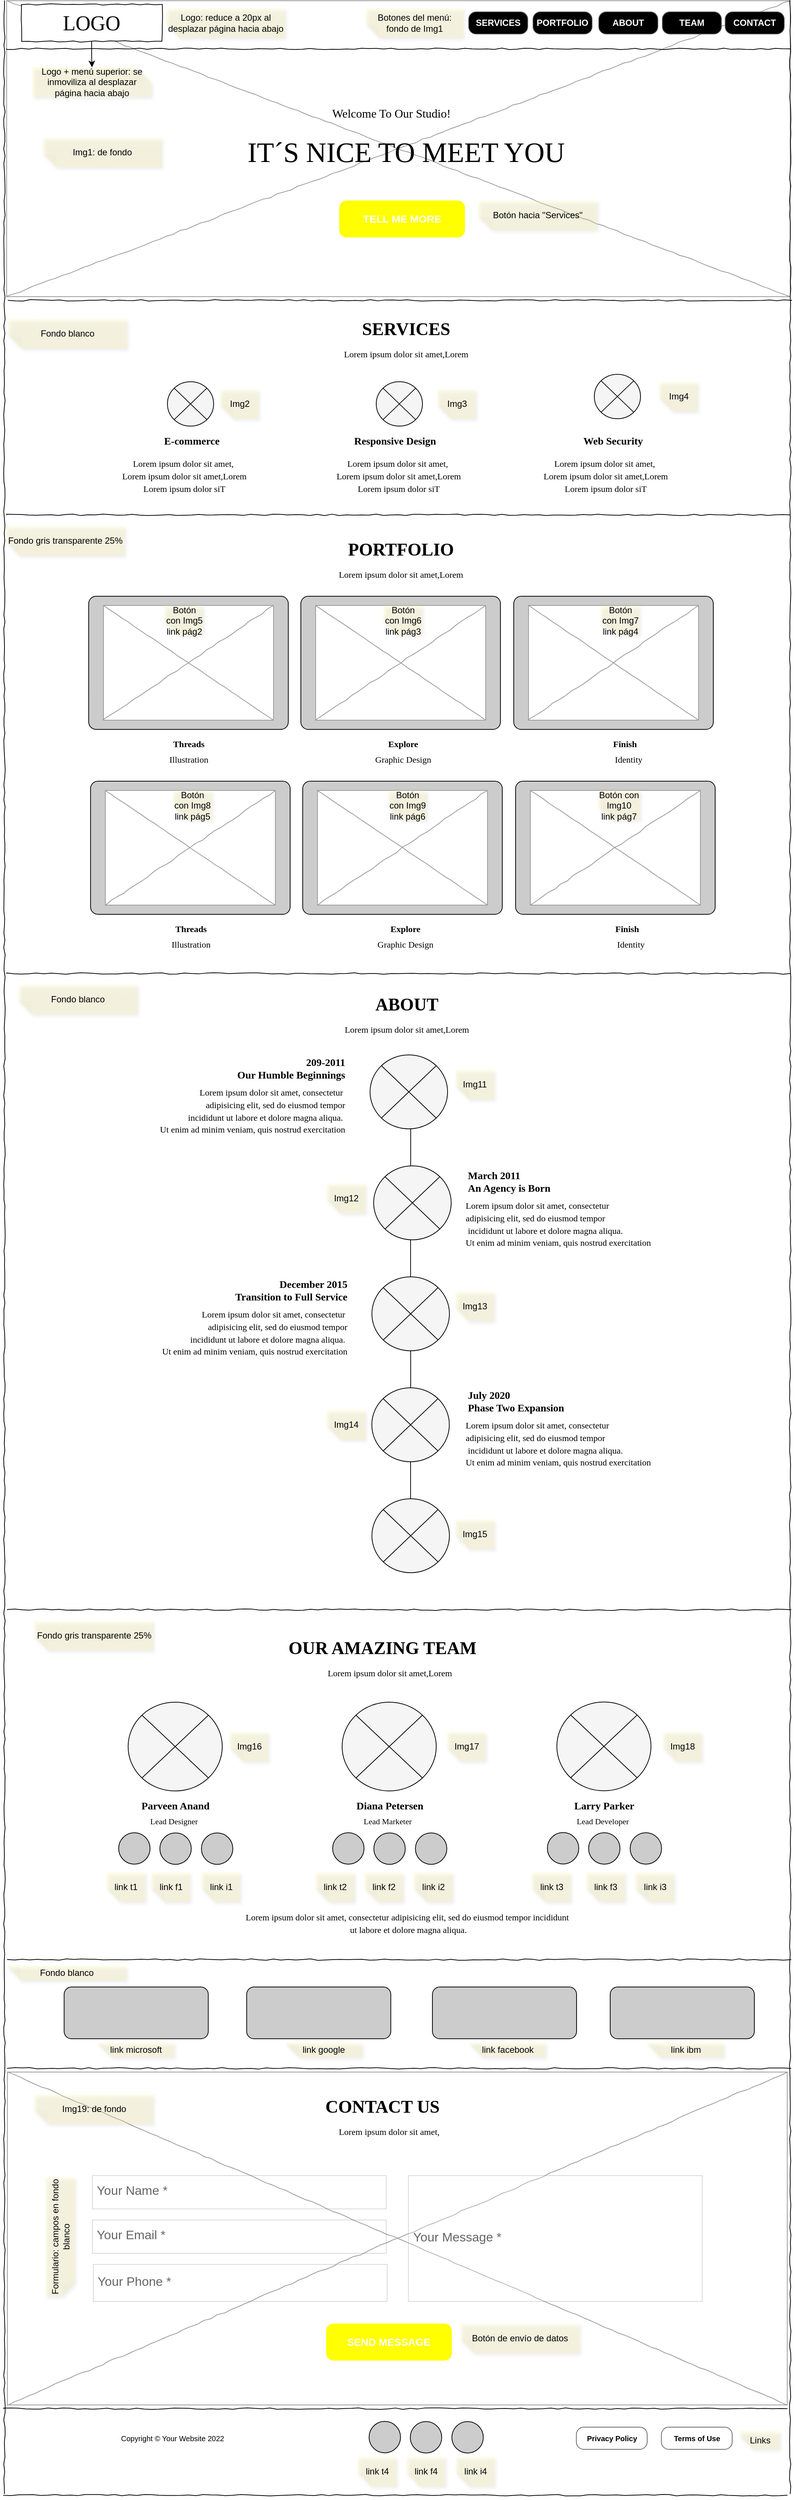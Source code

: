 <mxfile version="20.5.1" type="github">
  <diagram name="Page-1" id="03018318-947c-dd8e-b7a3-06fadd420f32">
    <mxGraphModel dx="1408" dy="748" grid="1" gridSize="10" guides="1" tooltips="1" connect="1" arrows="1" fold="1" page="1" pageScale="1" pageWidth="1169" pageHeight="827" background="none" math="0" shadow="0">
      <root>
        <mxCell id="0" />
        <mxCell id="1" parent="0" />
        <mxCell id="GZVW_mrwKKOPV1Nri92c-166" value="" style="verticalLabelPosition=bottom;shadow=0;dashed=0;align=center;html=1;verticalAlign=top;strokeWidth=1;shape=mxgraph.mockup.graphics.simpleIcon;strokeColor=#999999;rounded=0;labelBackgroundColor=none;fontFamily=Verdana;fontSize=14;fontColor=#000000;comic=1;" vertex="1" parent="1">
          <mxGeometry x="57" y="2960" width="1055" height="450" as="geometry" />
        </mxCell>
        <mxCell id="GZVW_mrwKKOPV1Nri92c-111" value="" style="ellipse;whiteSpace=wrap;html=1;aspect=fixed;fillStyle=solid;strokeColor=#000000;strokeWidth=1;fontSize=11;fillColor=#CCCCCC;gradientColor=none;" vertex="1" parent="1">
          <mxGeometry x="497" y="2636.5" width="42.5" height="42.5" as="geometry" />
        </mxCell>
        <mxCell id="GZVW_mrwKKOPV1Nri92c-110" value="" style="ellipse;whiteSpace=wrap;html=1;aspect=fixed;fillStyle=solid;strokeColor=#000000;strokeWidth=1;fontSize=11;fillColor=#CCCCCC;gradientColor=none;" vertex="1" parent="1">
          <mxGeometry x="552.75" y="2636.75" width="42.5" height="42.5" as="geometry" />
        </mxCell>
        <mxCell id="GZVW_mrwKKOPV1Nri92c-109" value="" style="ellipse;whiteSpace=wrap;html=1;aspect=fixed;fillStyle=solid;strokeColor=#000000;strokeWidth=1;fontSize=11;fillColor=#CCCCCC;gradientColor=none;" vertex="1" parent="1">
          <mxGeometry x="609" y="2636.75" width="42.5" height="42.5" as="geometry" />
        </mxCell>
        <mxCell id="GZVW_mrwKKOPV1Nri92c-58" value="" style="strokeWidth=1;shadow=0;dashed=0;align=center;html=1;shape=mxgraph.mockup.buttons.button;strokeColor=#000000;fontColor=#ffffff;mainText=;buttonStyle=round;fontSize=17;fontStyle=1;fillColor=#CCCCCC;whiteSpace=wrap;fillStyle=solid;" vertex="1" parent="1">
          <mxGeometry x="167" y="965" width="270" height="180" as="geometry" />
        </mxCell>
        <mxCell id="677b7b8949515195-16" value="" style="verticalLabelPosition=bottom;shadow=0;dashed=0;align=center;html=1;verticalAlign=top;strokeWidth=1;shape=mxgraph.mockup.graphics.simpleIcon;strokeColor=#999999;rounded=0;labelBackgroundColor=none;fontFamily=Verdana;fontSize=14;fontColor=#000000;comic=1;" parent="1" vertex="1">
          <mxGeometry x="56" y="160" width="1060" height="400" as="geometry" />
        </mxCell>
        <mxCell id="GZVW_mrwKKOPV1Nri92c-197" value="" style="edgeStyle=orthogonalEdgeStyle;rounded=0;orthogonalLoop=1;jettySize=auto;html=1;fontSize=12;fontColor=#000000;" edge="1" parent="1" source="677b7b8949515195-2" target="GZVW_mrwKKOPV1Nri92c-170">
          <mxGeometry relative="1" as="geometry" />
        </mxCell>
        <mxCell id="677b7b8949515195-2" value="LOGO" style="whiteSpace=wrap;html=1;rounded=0;shadow=0;labelBackgroundColor=none;strokeWidth=1;fontFamily=Verdana;fontSize=28;align=center;comic=1;" parent="1" vertex="1">
          <mxGeometry x="76" y="165" width="190" height="50" as="geometry" />
        </mxCell>
        <mxCell id="677b7b8949515195-9" value="" style="line;strokeWidth=1;html=1;rounded=0;shadow=0;labelBackgroundColor=none;fillColor=none;fontFamily=Verdana;fontSize=14;fontColor=#000000;align=center;comic=1;" parent="1" vertex="1">
          <mxGeometry x="56" y="220" width="1060" height="10" as="geometry" />
        </mxCell>
        <mxCell id="677b7b8949515195-27" value="&lt;b&gt;&lt;font style=&quot;font-size: 24px;&quot;&gt;SERVICES&lt;/font&gt;&lt;/b&gt;" style="text;html=1;points=[];align=center;verticalAlign=top;spacingTop=-4;fontSize=14;fontFamily=Verdana" parent="1" vertex="1">
          <mxGeometry x="511" y="587" width="170" height="30" as="geometry" />
        </mxCell>
        <mxCell id="GZVW_mrwKKOPV1Nri92c-2" value="Welcome To Our Studio!" style="text;html=1;points=[];align=center;verticalAlign=top;spacingTop=-4;fontSize=16;fontFamily=Verdana" vertex="1" parent="1">
          <mxGeometry x="486" y="300" width="180" height="20" as="geometry" />
        </mxCell>
        <mxCell id="GZVW_mrwKKOPV1Nri92c-3" value="IT´S NICE TO MEET YOU" style="text;html=1;points=[];align=center;verticalAlign=top;spacingTop=-4;fontSize=38;fontFamily=Verdana" vertex="1" parent="1">
          <mxGeometry x="351" y="340" width="490" height="50" as="geometry" />
        </mxCell>
        <mxCell id="GZVW_mrwKKOPV1Nri92c-7" value="&lt;span style=&quot;font-size: 12px; text-align: justify;&quot;&gt;Lorem ipsum dolor sit amet,&lt;/span&gt;&lt;span style=&quot;font-size: 12px; text-align: justify;&quot;&gt;Lorem&lt;/span&gt;" style="text;html=1;points=[];align=center;verticalAlign=top;spacingTop=-4;fontSize=14;fontFamily=Verdana" vertex="1" parent="1">
          <mxGeometry x="481" y="627" width="230" height="20" as="geometry" />
        </mxCell>
        <mxCell id="GZVW_mrwKKOPV1Nri92c-8" value="&lt;span style=&quot;font-size: 12px; text-align: justify;&quot;&gt;Lorem ipsum dolor sit amet,&amp;nbsp;&lt;br&gt;&lt;/span&gt;&lt;span style=&quot;font-size: 12px; text-align: justify;&quot;&gt;Lorem ipsum dolor sit amet,&lt;/span&gt;&lt;span style=&quot;font-size: 12px; text-align: justify;&quot;&gt;Lorem&lt;br&gt;&lt;/span&gt;&lt;span style=&quot;font-size: 12px; text-align: justify;&quot;&gt;Lorem ipsum dolor siT&lt;/span&gt;" style="text;html=1;points=[];align=center;verticalAlign=top;spacingTop=-4;fontSize=14;fontFamily=Verdana" vertex="1" parent="1">
          <mxGeometry x="181" y="775" width="230" height="60" as="geometry" />
        </mxCell>
        <mxCell id="GZVW_mrwKKOPV1Nri92c-9" value="&lt;span style=&quot;font-size: 12px; text-align: justify;&quot;&gt;Lorem ipsum dolor sit amet,&amp;nbsp;&lt;br&gt;&lt;/span&gt;&lt;span style=&quot;font-size: 12px; text-align: justify;&quot;&gt;Lorem ipsum dolor sit amet,&lt;/span&gt;&lt;span style=&quot;font-size: 12px; text-align: justify;&quot;&gt;Lorem&lt;br&gt;&lt;/span&gt;&lt;span style=&quot;font-size: 12px; text-align: justify;&quot;&gt;Lorem ipsum dolor siT&lt;/span&gt;" style="text;html=1;points=[];align=center;verticalAlign=top;spacingTop=-4;fontSize=14;fontFamily=Verdana" vertex="1" parent="1">
          <mxGeometry x="471" y="775" width="230" height="60" as="geometry" />
        </mxCell>
        <mxCell id="GZVW_mrwKKOPV1Nri92c-10" value="&lt;span style=&quot;font-size: 12px; text-align: justify;&quot;&gt;Lorem ipsum dolor sit amet,&amp;nbsp;&lt;br&gt;&lt;/span&gt;&lt;span style=&quot;font-size: 12px; text-align: justify;&quot;&gt;Lorem ipsum dolor sit amet,&lt;/span&gt;&lt;span style=&quot;font-size: 12px; text-align: justify;&quot;&gt;Lorem&lt;br&gt;&lt;/span&gt;&lt;span style=&quot;font-size: 12px; text-align: justify;&quot;&gt;Lorem ipsum dolor siT&lt;/span&gt;" style="text;html=1;points=[];align=center;verticalAlign=top;spacingTop=-4;fontSize=14;fontFamily=Verdana" vertex="1" parent="1">
          <mxGeometry x="751" y="775" width="230" height="60" as="geometry" />
        </mxCell>
        <mxCell id="GZVW_mrwKKOPV1Nri92c-11" value="&lt;b&gt;E-commerce&lt;/b&gt;" style="text;html=1;points=[];align=center;verticalAlign=top;spacingTop=-4;fontSize=14;fontFamily=Verdana" vertex="1" parent="1">
          <mxGeometry x="221" y="745" width="170" height="20" as="geometry" />
        </mxCell>
        <mxCell id="GZVW_mrwKKOPV1Nri92c-12" value="&lt;b&gt;Responsive Design&lt;/b&gt;" style="text;html=1;points=[];align=center;verticalAlign=top;spacingTop=-4;fontSize=14;fontFamily=Verdana" vertex="1" parent="1">
          <mxGeometry x="496" y="745" width="170" height="20" as="geometry" />
        </mxCell>
        <mxCell id="GZVW_mrwKKOPV1Nri92c-13" value="&lt;b&gt;Web Security&lt;/b&gt;" style="text;html=1;points=[];align=center;verticalAlign=top;spacingTop=-4;fontSize=14;fontFamily=Verdana" vertex="1" parent="1">
          <mxGeometry x="791" y="745" width="170" height="20" as="geometry" />
        </mxCell>
        <mxCell id="GZVW_mrwKKOPV1Nri92c-18" value="&lt;b&gt;&lt;font style=&quot;font-size: 24px;&quot;&gt;PORTFOLIO&lt;/font&gt;&lt;/b&gt;" style="text;html=1;points=[];align=center;verticalAlign=top;spacingTop=-4;fontSize=14;fontFamily=Verdana" vertex="1" parent="1">
          <mxGeometry x="504" y="885" width="170" height="30" as="geometry" />
        </mxCell>
        <mxCell id="GZVW_mrwKKOPV1Nri92c-19" value="&lt;span style=&quot;font-size: 12px; text-align: justify;&quot;&gt;Lorem ipsum dolor sit amet,&lt;/span&gt;&lt;span style=&quot;font-size: 12px; text-align: justify;&quot;&gt;Lorem&lt;/span&gt;" style="text;html=1;points=[];align=center;verticalAlign=top;spacingTop=-4;fontSize=14;fontFamily=Verdana" vertex="1" parent="1">
          <mxGeometry x="474" y="925" width="230" height="20" as="geometry" />
        </mxCell>
        <mxCell id="GZVW_mrwKKOPV1Nri92c-21" value="" style="verticalLabelPosition=bottom;shadow=0;dashed=0;align=center;html=1;verticalAlign=top;strokeWidth=1;shape=mxgraph.mockup.graphics.simpleIcon;strokeColor=#999999;rounded=0;labelBackgroundColor=none;fontFamily=Verdana;fontSize=14;fontColor=#000000;comic=1;" vertex="1" parent="1">
          <mxGeometry x="187" y="977.5" width="230" height="155" as="geometry" />
        </mxCell>
        <mxCell id="GZVW_mrwKKOPV1Nri92c-26" value="&lt;b&gt;Threads&lt;/b&gt;" style="text;html=1;points=[];align=center;verticalAlign=top;spacingTop=-4;fontSize=12;fontFamily=Verdana" vertex="1" parent="1">
          <mxGeometry x="217" y="1155" width="170" height="20" as="geometry" />
        </mxCell>
        <mxCell id="GZVW_mrwKKOPV1Nri92c-27" value="&lt;div style=&quot;text-align: justify;&quot;&gt;&lt;span style=&quot;background-color: initial; font-size: 12px;&quot;&gt;Illustration&lt;/span&gt;&lt;/div&gt;" style="text;html=1;points=[];align=center;verticalAlign=top;spacingTop=-4;fontSize=14;fontFamily=Verdana" vertex="1" parent="1">
          <mxGeometry x="252" y="1175" width="100" height="20" as="geometry" />
        </mxCell>
        <mxCell id="GZVW_mrwKKOPV1Nri92c-28" value="&lt;b&gt;Explore&lt;/b&gt;" style="text;html=1;points=[];align=center;verticalAlign=top;spacingTop=-4;fontSize=12;fontFamily=Verdana" vertex="1" parent="1">
          <mxGeometry x="507" y="1155" width="170" height="20" as="geometry" />
        </mxCell>
        <mxCell id="GZVW_mrwKKOPV1Nri92c-29" value="&lt;div style=&quot;text-align: justify;&quot;&gt;&lt;span style=&quot;background-color: initial; font-size: 12px;&quot;&gt;Graphic Design&lt;/span&gt;&lt;/div&gt;" style="text;html=1;points=[];align=center;verticalAlign=top;spacingTop=-4;fontSize=14;fontFamily=Verdana" vertex="1" parent="1">
          <mxGeometry x="542" y="1175" width="100" height="20" as="geometry" />
        </mxCell>
        <mxCell id="GZVW_mrwKKOPV1Nri92c-30" value="&lt;b&gt;Finish&lt;/b&gt;" style="text;html=1;points=[];align=center;verticalAlign=top;spacingTop=-4;fontSize=12;fontFamily=Verdana" vertex="1" parent="1">
          <mxGeometry x="807" y="1155" width="170" height="20" as="geometry" />
        </mxCell>
        <mxCell id="GZVW_mrwKKOPV1Nri92c-31" value="&lt;div style=&quot;text-align: justify;&quot;&gt;&lt;span style=&quot;background-color: initial; font-size: 12px;&quot;&gt;Identity&lt;/span&gt;&lt;/div&gt;" style="text;html=1;points=[];align=center;verticalAlign=top;spacingTop=-4;fontSize=14;fontFamily=Verdana" vertex="1" parent="1">
          <mxGeometry x="847" y="1175" width="100" height="20" as="geometry" />
        </mxCell>
        <mxCell id="GZVW_mrwKKOPV1Nri92c-39" value="" style="shape=sumEllipse;perimeter=ellipsePerimeter;whiteSpace=wrap;html=1;backgroundOutline=1;fillStyle=solid;fontSize=12;fillColor=#F5F5F5;gradientColor=none;" vertex="1" parent="1">
          <mxGeometry x="556" y="675" width="62.5" height="60" as="geometry" />
        </mxCell>
        <mxCell id="GZVW_mrwKKOPV1Nri92c-40" value="" style="shape=sumEllipse;perimeter=ellipsePerimeter;whiteSpace=wrap;html=1;backgroundOutline=1;fillStyle=solid;fontSize=12;fillColor=#F5F5F5;gradientColor=none;" vertex="1" parent="1">
          <mxGeometry x="851" y="665" width="62.5" height="60" as="geometry" />
        </mxCell>
        <mxCell id="GZVW_mrwKKOPV1Nri92c-41" value="" style="shape=sumEllipse;perimeter=ellipsePerimeter;whiteSpace=wrap;html=1;backgroundOutline=1;fillStyle=solid;fontSize=12;fillColor=#F5F5F5;gradientColor=none;" vertex="1" parent="1">
          <mxGeometry x="273.5" y="675" width="62.5" height="60" as="geometry" />
        </mxCell>
        <mxCell id="GZVW_mrwKKOPV1Nri92c-49" value="SERVICES" style="strokeWidth=1;shadow=0;dashed=0;align=center;html=1;shape=mxgraph.mockup.buttons.button;strokeColor=#666666;fontColor=#ffffff;mainText=;buttonStyle=round;fontSize=12;fontStyle=1;fillColor=#000000;whiteSpace=wrap;fillStyle=solid;" vertex="1" parent="1">
          <mxGeometry x="681" y="175" width="80" height="30" as="geometry" />
        </mxCell>
        <mxCell id="GZVW_mrwKKOPV1Nri92c-50" value="PORTFOLIO" style="strokeWidth=1;shadow=0;dashed=0;align=center;html=1;shape=mxgraph.mockup.buttons.button;strokeColor=#666666;fontColor=#ffffff;mainText=;buttonStyle=round;fontSize=12;fontStyle=1;fillColor=#000000;whiteSpace=wrap;fillStyle=solid;" vertex="1" parent="1">
          <mxGeometry x="768" y="175" width="80" height="30" as="geometry" />
        </mxCell>
        <mxCell id="GZVW_mrwKKOPV1Nri92c-51" value="ABOUT&lt;span style=&quot;color: rgba(0, 0, 0, 0); font-family: monospace; font-size: 0px; font-weight: 400; text-align: start;&quot;&gt;%3CmxGraphModel%3E%3Croot%3E%3CmxCell%20id%3D%220%22%2F%3E%3CmxCell%20id%3D%221%22%20parent%3D%220%22%2F%3E%3CmxCell%20id%3D%222%22%20value%3D%22SERVICES%22%20style%3D%22strokeWidth%3D1%3Bshadow%3D0%3Bdashed%3D0%3Balign%3Dcenter%3Bhtml%3D1%3Bshape%3Dmxgraph.mockup.buttons.button%3BstrokeColor%3D%23666666%3BfontColor%3D%23ffffff%3BmainText%3D%3BbuttonStyle%3Dround%3BfontSize%3D12%3BfontStyle%3D1%3BfillColor%3D%23000000%3BwhiteSpace%3Dwrap%3BfillStyle%3Dsolid%3B%22%20vertex%3D%221%22%20parent%3D%221%22%3E%3CmxGeometry%20x%3D%22710%22%20y%3D%2290%22%20width%3D%2280%22%20height%3D%2230%22%20as%3D%22geometry%22%2F%3E%3C%2FmxCell%3E%3C%2Froot%3E%3C%2FmxGraphModel%3E&lt;/span&gt;" style="strokeWidth=1;shadow=0;dashed=0;align=center;html=1;shape=mxgraph.mockup.buttons.button;strokeColor=#666666;fontColor=#ffffff;mainText=;buttonStyle=round;fontSize=12;fontStyle=1;fillColor=#000000;whiteSpace=wrap;fillStyle=solid;" vertex="1" parent="1">
          <mxGeometry x="857" y="175" width="80" height="30" as="geometry" />
        </mxCell>
        <mxCell id="GZVW_mrwKKOPV1Nri92c-52" value="TEAM" style="strokeWidth=1;shadow=0;dashed=0;align=center;html=1;shape=mxgraph.mockup.buttons.button;strokeColor=#666666;fontColor=#ffffff;mainText=;buttonStyle=round;fontSize=12;fontStyle=1;fillColor=#000000;whiteSpace=wrap;fillStyle=solid;" vertex="1" parent="1">
          <mxGeometry x="943" y="175" width="80" height="30" as="geometry" />
        </mxCell>
        <mxCell id="GZVW_mrwKKOPV1Nri92c-53" value="CONTACT" style="strokeWidth=1;shadow=0;dashed=0;align=center;html=1;shape=mxgraph.mockup.buttons.button;strokeColor=#666666;fontColor=#ffffff;mainText=;buttonStyle=round;fontSize=12;fontStyle=1;fillColor=#000000;whiteSpace=wrap;fillStyle=solid;" vertex="1" parent="1">
          <mxGeometry x="1028" y="175" width="80" height="30" as="geometry" />
        </mxCell>
        <mxCell id="GZVW_mrwKKOPV1Nri92c-54" value="TELL ME MORE" style="strokeWidth=1;shadow=0;dashed=0;align=center;html=1;shape=mxgraph.mockup.buttons.button;strokeColor=none;fontColor=#ffffff;mainText=;buttonStyle=round;fontSize=14;fontStyle=1;fillColor=#FFFF00;whiteSpace=wrap;fillStyle=solid;" vertex="1" parent="1">
          <mxGeometry x="506" y="430" width="170" height="50" as="geometry" />
        </mxCell>
        <mxCell id="GZVW_mrwKKOPV1Nri92c-60" value="" style="strokeWidth=1;shadow=0;dashed=0;align=center;html=1;shape=mxgraph.mockup.buttons.button;strokeColor=#000000;fontColor=#ffffff;mainText=;buttonStyle=round;fontSize=17;fontStyle=1;fillColor=#CCCCCC;whiteSpace=wrap;fillStyle=solid;" vertex="1" parent="1">
          <mxGeometry x="454" y="965" width="270" height="180" as="geometry" />
        </mxCell>
        <mxCell id="GZVW_mrwKKOPV1Nri92c-61" value="" style="verticalLabelPosition=bottom;shadow=0;dashed=0;align=center;html=1;verticalAlign=top;strokeWidth=1;shape=mxgraph.mockup.graphics.simpleIcon;strokeColor=#999999;rounded=0;labelBackgroundColor=none;fontFamily=Verdana;fontSize=14;fontColor=#000000;comic=1;" vertex="1" parent="1">
          <mxGeometry x="474" y="977.5" width="230" height="155" as="geometry" />
        </mxCell>
        <mxCell id="GZVW_mrwKKOPV1Nri92c-62" value="" style="strokeWidth=1;shadow=0;dashed=0;align=center;html=1;shape=mxgraph.mockup.buttons.button;strokeColor=#000000;fontColor=#ffffff;mainText=;buttonStyle=round;fontSize=17;fontStyle=1;fillColor=#CCCCCC;whiteSpace=wrap;fillStyle=solid;" vertex="1" parent="1">
          <mxGeometry x="742" y="965" width="270" height="180" as="geometry" />
        </mxCell>
        <mxCell id="GZVW_mrwKKOPV1Nri92c-63" value="" style="verticalLabelPosition=bottom;shadow=0;dashed=0;align=center;html=1;verticalAlign=top;strokeWidth=1;shape=mxgraph.mockup.graphics.simpleIcon;strokeColor=#999999;rounded=0;labelBackgroundColor=none;fontFamily=Verdana;fontSize=14;fontColor=#000000;comic=1;" vertex="1" parent="1">
          <mxGeometry x="762" y="977.5" width="230" height="155" as="geometry" />
        </mxCell>
        <mxCell id="GZVW_mrwKKOPV1Nri92c-64" value="" style="strokeWidth=1;shadow=0;dashed=0;align=center;html=1;shape=mxgraph.mockup.buttons.button;strokeColor=#000000;fontColor=#ffffff;mainText=;buttonStyle=round;fontSize=17;fontStyle=1;fillColor=#CCCCCC;whiteSpace=wrap;fillStyle=solid;" vertex="1" parent="1">
          <mxGeometry x="169.5" y="1215" width="270" height="180" as="geometry" />
        </mxCell>
        <mxCell id="GZVW_mrwKKOPV1Nri92c-65" value="" style="verticalLabelPosition=bottom;shadow=0;dashed=0;align=center;html=1;verticalAlign=top;strokeWidth=1;shape=mxgraph.mockup.graphics.simpleIcon;strokeColor=#999999;rounded=0;labelBackgroundColor=none;fontFamily=Verdana;fontSize=14;fontColor=#000000;comic=1;" vertex="1" parent="1">
          <mxGeometry x="189.5" y="1227.5" width="230" height="155" as="geometry" />
        </mxCell>
        <mxCell id="GZVW_mrwKKOPV1Nri92c-66" value="&lt;b&gt;Threads&lt;/b&gt;" style="text;html=1;points=[];align=center;verticalAlign=top;spacingTop=-4;fontSize=12;fontFamily=Verdana" vertex="1" parent="1">
          <mxGeometry x="219.5" y="1405" width="170" height="20" as="geometry" />
        </mxCell>
        <mxCell id="GZVW_mrwKKOPV1Nri92c-67" value="&lt;div style=&quot;text-align: justify;&quot;&gt;&lt;span style=&quot;background-color: initial; font-size: 12px;&quot;&gt;Illustration&lt;/span&gt;&lt;/div&gt;" style="text;html=1;points=[];align=center;verticalAlign=top;spacingTop=-4;fontSize=14;fontFamily=Verdana" vertex="1" parent="1">
          <mxGeometry x="254.5" y="1425" width="100" height="20" as="geometry" />
        </mxCell>
        <mxCell id="GZVW_mrwKKOPV1Nri92c-68" value="&lt;b&gt;Explore&lt;/b&gt;" style="text;html=1;points=[];align=center;verticalAlign=top;spacingTop=-4;fontSize=12;fontFamily=Verdana" vertex="1" parent="1">
          <mxGeometry x="509.5" y="1405" width="170" height="20" as="geometry" />
        </mxCell>
        <mxCell id="GZVW_mrwKKOPV1Nri92c-69" value="&lt;div style=&quot;text-align: justify;&quot;&gt;&lt;span style=&quot;background-color: initial; font-size: 12px;&quot;&gt;Graphic Design&lt;/span&gt;&lt;/div&gt;" style="text;html=1;points=[];align=center;verticalAlign=top;spacingTop=-4;fontSize=14;fontFamily=Verdana" vertex="1" parent="1">
          <mxGeometry x="544.5" y="1425" width="100" height="20" as="geometry" />
        </mxCell>
        <mxCell id="GZVW_mrwKKOPV1Nri92c-70" value="&lt;b&gt;Finish&lt;/b&gt;" style="text;html=1;points=[];align=center;verticalAlign=top;spacingTop=-4;fontSize=12;fontFamily=Verdana" vertex="1" parent="1">
          <mxGeometry x="809.5" y="1405" width="170" height="20" as="geometry" />
        </mxCell>
        <mxCell id="GZVW_mrwKKOPV1Nri92c-71" value="&lt;div style=&quot;text-align: justify;&quot;&gt;&lt;span style=&quot;background-color: initial; font-size: 12px;&quot;&gt;Identity&lt;/span&gt;&lt;/div&gt;" style="text;html=1;points=[];align=center;verticalAlign=top;spacingTop=-4;fontSize=14;fontFamily=Verdana" vertex="1" parent="1">
          <mxGeometry x="849.5" y="1425" width="100" height="20" as="geometry" />
        </mxCell>
        <mxCell id="GZVW_mrwKKOPV1Nri92c-72" value="" style="strokeWidth=1;shadow=0;dashed=0;align=center;html=1;shape=mxgraph.mockup.buttons.button;strokeColor=#000000;fontColor=#ffffff;mainText=;buttonStyle=round;fontSize=17;fontStyle=1;fillColor=#CCCCCC;whiteSpace=wrap;fillStyle=solid;" vertex="1" parent="1">
          <mxGeometry x="456.5" y="1215" width="270" height="180" as="geometry" />
        </mxCell>
        <mxCell id="GZVW_mrwKKOPV1Nri92c-73" value="" style="verticalLabelPosition=bottom;shadow=0;dashed=0;align=center;html=1;verticalAlign=top;strokeWidth=1;shape=mxgraph.mockup.graphics.simpleIcon;strokeColor=#999999;rounded=0;labelBackgroundColor=none;fontFamily=Verdana;fontSize=14;fontColor=#000000;comic=1;" vertex="1" parent="1">
          <mxGeometry x="476.5" y="1227.5" width="230" height="155" as="geometry" />
        </mxCell>
        <mxCell id="GZVW_mrwKKOPV1Nri92c-74" value="" style="strokeWidth=1;shadow=0;dashed=0;align=center;html=1;shape=mxgraph.mockup.buttons.button;strokeColor=#000000;fontColor=#ffffff;mainText=;buttonStyle=round;fontSize=17;fontStyle=1;fillColor=#CCCCCC;whiteSpace=wrap;fillStyle=solid;" vertex="1" parent="1">
          <mxGeometry x="744.5" y="1215" width="270" height="180" as="geometry" />
        </mxCell>
        <mxCell id="GZVW_mrwKKOPV1Nri92c-75" value="" style="verticalLabelPosition=bottom;shadow=0;dashed=0;align=center;html=1;verticalAlign=top;strokeWidth=1;shape=mxgraph.mockup.graphics.simpleIcon;strokeColor=#999999;rounded=0;labelBackgroundColor=none;fontFamily=Verdana;fontSize=14;fontColor=#000000;comic=1;" vertex="1" parent="1">
          <mxGeometry x="764.5" y="1227.5" width="230" height="155" as="geometry" />
        </mxCell>
        <mxCell id="GZVW_mrwKKOPV1Nri92c-76" value="" style="line;strokeWidth=1;html=1;rounded=0;shadow=0;labelBackgroundColor=none;fillColor=none;fontFamily=Verdana;fontSize=14;fontColor=#000000;align=center;comic=1;" vertex="1" parent="1">
          <mxGeometry x="56" y="850" width="1060" height="10" as="geometry" />
        </mxCell>
        <mxCell id="GZVW_mrwKKOPV1Nri92c-77" value="" style="line;strokeWidth=1;html=1;rounded=0;shadow=0;labelBackgroundColor=none;fillColor=none;fontFamily=Verdana;fontSize=14;fontColor=#000000;align=center;comic=1;" vertex="1" parent="1">
          <mxGeometry x="56" y="1470" width="1060" height="10" as="geometry" />
        </mxCell>
        <mxCell id="GZVW_mrwKKOPV1Nri92c-78" value="&lt;b&gt;&lt;font style=&quot;font-size: 24px;&quot;&gt;ABOUT&lt;/font&gt;&lt;/b&gt;" style="text;html=1;points=[];align=center;verticalAlign=top;spacingTop=-4;fontSize=14;fontFamily=Verdana" vertex="1" parent="1">
          <mxGeometry x="512" y="1500" width="170" height="30" as="geometry" />
        </mxCell>
        <mxCell id="GZVW_mrwKKOPV1Nri92c-79" value="&lt;span style=&quot;font-size: 12px; text-align: justify;&quot;&gt;Lorem ipsum dolor sit amet,&lt;/span&gt;&lt;span style=&quot;font-size: 12px; text-align: justify;&quot;&gt;Lorem&lt;/span&gt;" style="text;html=1;points=[];align=center;verticalAlign=top;spacingTop=-4;fontSize=14;fontFamily=Verdana" vertex="1" parent="1">
          <mxGeometry x="482" y="1540" width="230" height="20" as="geometry" />
        </mxCell>
        <mxCell id="GZVW_mrwKKOPV1Nri92c-80" value="&lt;b style=&quot;font-size: 14px;&quot;&gt;209-2011&lt;br style=&quot;font-size: 14px;&quot;&gt;Our Humble Beginnings&lt;br style=&quot;font-size: 14px;&quot;&gt;&lt;/b&gt;" style="text;html=1;points=[];align=right;verticalAlign=top;spacingTop=-4;fontSize=14;fontFamily=Verdana" vertex="1" parent="1">
          <mxGeometry x="312.5" y="1585" width="202.5" height="40" as="geometry" />
        </mxCell>
        <mxCell id="GZVW_mrwKKOPV1Nri92c-81" value="&lt;div style=&quot;&quot;&gt;&lt;span style=&quot;font-size: 12px; text-align: justify;&quot;&gt;Lorem ipsum dolor sit amet, consectetur&amp;nbsp;&lt;/span&gt;&lt;/div&gt;&lt;div style=&quot;&quot;&gt;&lt;span style=&quot;font-size: 12px; text-align: justify;&quot;&gt;adipisicing elit,&amp;nbsp;&lt;/span&gt;&lt;span style=&quot;font-size: 12px; text-align: justify; background-color: initial;&quot;&gt;sed do eiusmod tempor&lt;/span&gt;&lt;/div&gt;&lt;div style=&quot;&quot;&gt;&lt;span style=&quot;font-size: 12px; text-align: justify;&quot;&gt;&amp;nbsp;incididunt ut labore et dolore magna aliqua.&amp;nbsp;&lt;/span&gt;&lt;/div&gt;&lt;div style=&quot;&quot;&gt;&lt;span style=&quot;font-size: 12px; text-align: justify;&quot;&gt;Ut enim ad minim veniam, quis nostrud exercitation&lt;/span&gt;&lt;br&gt;&lt;/div&gt;" style="text;html=1;points=[];align=right;verticalAlign=top;spacingTop=-4;fontSize=14;fontFamily=Verdana" vertex="1" parent="1">
          <mxGeometry x="195" y="1625" width="320" height="67" as="geometry" />
        </mxCell>
        <mxCell id="GZVW_mrwKKOPV1Nri92c-82" value="" style="shape=sumEllipse;perimeter=ellipsePerimeter;whiteSpace=wrap;html=1;backgroundOutline=1;fillStyle=solid;fontSize=12;fillColor=#F5F5F5;gradientColor=none;" vertex="1" parent="1">
          <mxGeometry x="547.63" y="1585" width="104.87" height="100" as="geometry" />
        </mxCell>
        <mxCell id="GZVW_mrwKKOPV1Nri92c-83" value="&lt;b style=&quot;font-size: 14px;&quot;&gt;December 2015&lt;br style=&quot;font-size: 14px;&quot;&gt;Transition to Full Service&lt;br style=&quot;font-size: 14px;&quot;&gt;&lt;/b&gt;" style="text;html=1;points=[];align=right;verticalAlign=top;spacingTop=-4;fontSize=14;fontFamily=Verdana" vertex="1" parent="1">
          <mxGeometry x="315" y="1885" width="202.5" height="40" as="geometry" />
        </mxCell>
        <mxCell id="GZVW_mrwKKOPV1Nri92c-84" value="&lt;div style=&quot;&quot;&gt;&lt;span style=&quot;font-size: 12px; text-align: justify;&quot;&gt;Lorem ipsum dolor sit amet, consectetur&amp;nbsp;&lt;/span&gt;&lt;/div&gt;&lt;div style=&quot;&quot;&gt;&lt;span style=&quot;font-size: 12px; text-align: justify;&quot;&gt;adipisicing elit,&amp;nbsp;&lt;/span&gt;&lt;span style=&quot;font-size: 12px; text-align: justify; background-color: initial;&quot;&gt;sed do eiusmod tempor&lt;/span&gt;&lt;/div&gt;&lt;div style=&quot;&quot;&gt;&lt;span style=&quot;font-size: 12px; text-align: justify;&quot;&gt;&amp;nbsp;incididunt ut labore et dolore magna aliqua.&amp;nbsp;&lt;/span&gt;&lt;/div&gt;&lt;div style=&quot;&quot;&gt;&lt;span style=&quot;font-size: 12px; text-align: justify;&quot;&gt;Ut enim ad minim veniam, quis nostrud exercitation&lt;/span&gt;&lt;br&gt;&lt;/div&gt;" style="text;html=1;points=[];align=right;verticalAlign=top;spacingTop=-4;fontSize=14;fontFamily=Verdana" vertex="1" parent="1">
          <mxGeometry x="197.5" y="1925" width="320" height="67" as="geometry" />
        </mxCell>
        <mxCell id="GZVW_mrwKKOPV1Nri92c-85" value="" style="shape=sumEllipse;perimeter=ellipsePerimeter;whiteSpace=wrap;html=1;backgroundOutline=1;fillStyle=solid;fontSize=12;fillColor=#F5F5F5;gradientColor=none;" vertex="1" parent="1">
          <mxGeometry x="550.13" y="1885" width="104.87" height="100" as="geometry" />
        </mxCell>
        <mxCell id="GZVW_mrwKKOPV1Nri92c-86" value="&lt;b style=&quot;font-size: 14px;&quot;&gt;March 2011&lt;br style=&quot;font-size: 14px;&quot;&gt;An Agency is Born&lt;br style=&quot;font-size: 14px;&quot;&gt;&lt;/b&gt;" style="text;html=1;points=[];align=left;verticalAlign=top;spacingTop=-4;fontSize=14;fontFamily=Verdana" vertex="1" parent="1">
          <mxGeometry x="677.5" y="1738" width="202.5" height="40" as="geometry" />
        </mxCell>
        <mxCell id="GZVW_mrwKKOPV1Nri92c-87" value="&lt;div style=&quot;&quot;&gt;&lt;span style=&quot;font-size: 12px;&quot;&gt;Lorem ipsum dolor sit amet, consectetur&amp;nbsp;&lt;/span&gt;&lt;/div&gt;&lt;div style=&quot;&quot;&gt;&lt;span style=&quot;font-size: 12px;&quot;&gt;adipisicing elit,&amp;nbsp;&lt;/span&gt;&lt;span style=&quot;font-size: 12px; background-color: initial;&quot;&gt;sed do eiusmod tempor&lt;/span&gt;&lt;/div&gt;&lt;div style=&quot;&quot;&gt;&lt;span style=&quot;font-size: 12px;&quot;&gt;&amp;nbsp;incididunt ut labore et dolore magna aliqua.&amp;nbsp;&lt;/span&gt;&lt;/div&gt;&lt;div style=&quot;&quot;&gt;&lt;span style=&quot;font-size: 12px;&quot;&gt;Ut enim ad minim veniam, quis nostrud exercitation&lt;/span&gt;&lt;br&gt;&lt;/div&gt;" style="text;html=1;points=[];align=left;verticalAlign=top;spacingTop=-4;fontSize=14;fontFamily=Verdana" vertex="1" parent="1">
          <mxGeometry x="675" y="1778" width="320" height="67" as="geometry" />
        </mxCell>
        <mxCell id="GZVW_mrwKKOPV1Nri92c-88" value="" style="shape=sumEllipse;perimeter=ellipsePerimeter;whiteSpace=wrap;html=1;backgroundOutline=1;fillStyle=solid;fontSize=12;fillColor=#F5F5F5;gradientColor=none;" vertex="1" parent="1">
          <mxGeometry x="552.5" y="1735" width="104.87" height="100" as="geometry" />
        </mxCell>
        <mxCell id="GZVW_mrwKKOPV1Nri92c-89" value="&lt;b style=&quot;font-size: 14px;&quot;&gt;July 2020&lt;br style=&quot;font-size: 14px;&quot;&gt;Phase Two Expansion&lt;br style=&quot;font-size: 14px;&quot;&gt;&lt;/b&gt;" style="text;html=1;points=[];align=left;verticalAlign=top;spacingTop=-4;fontSize=14;fontFamily=Verdana" vertex="1" parent="1">
          <mxGeometry x="677.5" y="2035" width="202.5" height="40" as="geometry" />
        </mxCell>
        <mxCell id="GZVW_mrwKKOPV1Nri92c-90" value="&lt;div style=&quot;&quot;&gt;&lt;span style=&quot;font-size: 12px;&quot;&gt;Lorem ipsum dolor sit amet, consectetur&amp;nbsp;&lt;/span&gt;&lt;/div&gt;&lt;div style=&quot;&quot;&gt;&lt;span style=&quot;font-size: 12px;&quot;&gt;adipisicing elit,&amp;nbsp;&lt;/span&gt;&lt;span style=&quot;font-size: 12px; background-color: initial;&quot;&gt;sed do eiusmod tempor&lt;/span&gt;&lt;/div&gt;&lt;div style=&quot;&quot;&gt;&lt;span style=&quot;font-size: 12px;&quot;&gt;&amp;nbsp;incididunt ut labore et dolore magna aliqua.&amp;nbsp;&lt;/span&gt;&lt;/div&gt;&lt;div style=&quot;&quot;&gt;&lt;span style=&quot;font-size: 12px;&quot;&gt;Ut enim ad minim veniam, quis nostrud exercitation&lt;/span&gt;&lt;br&gt;&lt;/div&gt;" style="text;html=1;points=[];align=left;verticalAlign=top;spacingTop=-4;fontSize=14;fontFamily=Verdana" vertex="1" parent="1">
          <mxGeometry x="675" y="2075" width="320" height="67" as="geometry" />
        </mxCell>
        <mxCell id="GZVW_mrwKKOPV1Nri92c-91" value="" style="shape=sumEllipse;perimeter=ellipsePerimeter;whiteSpace=wrap;html=1;backgroundOutline=1;fillStyle=solid;fontSize=12;fillColor=#F5F5F5;gradientColor=none;" vertex="1" parent="1">
          <mxGeometry x="550" y="2035" width="104.87" height="100" as="geometry" />
        </mxCell>
        <mxCell id="GZVW_mrwKKOPV1Nri92c-92" value="" style="shape=sumEllipse;perimeter=ellipsePerimeter;whiteSpace=wrap;html=1;backgroundOutline=1;fillStyle=solid;fontSize=12;fillColor=#F5F5F5;gradientColor=none;" vertex="1" parent="1">
          <mxGeometry x="550.13" y="2185" width="104.87" height="100" as="geometry" />
        </mxCell>
        <mxCell id="GZVW_mrwKKOPV1Nri92c-93" value="" style="line;strokeWidth=1;direction=south;html=1;fillStyle=solid;strokeColor=#000000;fontSize=14;fillColor=#CCCCCC;gradientColor=none;" vertex="1" parent="1">
          <mxGeometry x="597.57" y="1685" width="10" height="50" as="geometry" />
        </mxCell>
        <mxCell id="GZVW_mrwKKOPV1Nri92c-96" value="" style="line;strokeWidth=1;direction=south;html=1;fillStyle=solid;strokeColor=#000000;fontSize=14;fillColor=#CCCCCC;gradientColor=none;" vertex="1" parent="1">
          <mxGeometry x="597.43" y="1835" width="10" height="50" as="geometry" />
        </mxCell>
        <mxCell id="GZVW_mrwKKOPV1Nri92c-97" value="" style="line;strokeWidth=1;direction=south;html=1;fillStyle=solid;strokeColor=#000000;fontSize=14;fillColor=#CCCCCC;gradientColor=none;" vertex="1" parent="1">
          <mxGeometry x="597.57" y="1985" width="10" height="50" as="geometry" />
        </mxCell>
        <mxCell id="GZVW_mrwKKOPV1Nri92c-98" value="" style="line;strokeWidth=1;direction=south;html=1;fillStyle=solid;strokeColor=#000000;fontSize=14;fillColor=#CCCCCC;gradientColor=none;" vertex="1" parent="1">
          <mxGeometry x="597.43" y="2135" width="10" height="50" as="geometry" />
        </mxCell>
        <mxCell id="GZVW_mrwKKOPV1Nri92c-99" value="" style="line;strokeWidth=1;html=1;rounded=0;shadow=0;labelBackgroundColor=none;fillColor=none;fontFamily=Verdana;fontSize=14;fontColor=#000000;align=center;comic=1;" vertex="1" parent="1">
          <mxGeometry x="57" y="2330" width="1060" height="10" as="geometry" />
        </mxCell>
        <mxCell id="GZVW_mrwKKOPV1Nri92c-100" value="&lt;b&gt;&lt;font style=&quot;font-size: 24px;&quot;&gt;OUR AMAZING TEAM&lt;/font&gt;&lt;/b&gt;" style="text;html=1;points=[];align=center;verticalAlign=top;spacingTop=-4;fontSize=14;fontFamily=Verdana" vertex="1" parent="1">
          <mxGeometry x="419" y="2370" width="290.5" height="30" as="geometry" />
        </mxCell>
        <mxCell id="GZVW_mrwKKOPV1Nri92c-101" value="&lt;span style=&quot;font-size: 12px; text-align: justify;&quot;&gt;Lorem ipsum dolor sit amet,&lt;/span&gt;&lt;span style=&quot;font-size: 12px; text-align: justify;&quot;&gt;Lorem&lt;/span&gt;" style="text;html=1;points=[];align=center;verticalAlign=top;spacingTop=-4;fontSize=14;fontFamily=Verdana" vertex="1" parent="1">
          <mxGeometry x="458.5" y="2410" width="230" height="20" as="geometry" />
        </mxCell>
        <mxCell id="GZVW_mrwKKOPV1Nri92c-102" value="" style="shape=sumEllipse;perimeter=ellipsePerimeter;whiteSpace=wrap;html=1;backgroundOutline=1;fillStyle=solid;fontSize=12;fillColor=#F5F5F5;gradientColor=none;" vertex="1" parent="1">
          <mxGeometry x="509.82" y="2460" width="127.37" height="120" as="geometry" />
        </mxCell>
        <mxCell id="GZVW_mrwKKOPV1Nri92c-103" value="&lt;b style=&quot;font-size: 14px;&quot;&gt;Diana Petersen&lt;/b&gt;" style="text;html=1;points=[];align=center;verticalAlign=top;spacingTop=-4;fontSize=14;fontFamily=Verdana" vertex="1" parent="1">
          <mxGeometry x="488.5" y="2590" width="170" height="20" as="geometry" />
        </mxCell>
        <mxCell id="GZVW_mrwKKOPV1Nri92c-104" value="&lt;div style=&quot;text-align: justify; font-size: 11px;&quot;&gt;&lt;span style=&quot;background-color: initial; font-size: 11px;&quot;&gt;Lead Marketer&lt;/span&gt;&lt;/div&gt;" style="text;html=1;points=[];align=center;verticalAlign=top;spacingTop=-4;fontSize=11;fontFamily=Verdana" vertex="1" parent="1">
          <mxGeometry x="521" y="2612" width="100" height="20" as="geometry" />
        </mxCell>
        <mxCell id="GZVW_mrwKKOPV1Nri92c-105" value="" style="shape=image;html=1;verticalAlign=top;verticalLabelPosition=bottom;labelBackgroundColor=#ffffff;imageAspect=0;aspect=fixed;image=https://cdn1.iconfinder.com/data/icons/social-media-circle-7/512/Circled_Twitter_svg-128.png;fillStyle=solid;strokeColor=#000000;strokeWidth=1;fontSize=11;fillColor=#CCCCCC;gradientColor=none;" vertex="1" parent="1">
          <mxGeometry x="503.25" y="2641.5" width="30" height="30" as="geometry" />
        </mxCell>
        <mxCell id="GZVW_mrwKKOPV1Nri92c-106" value="" style="shape=image;html=1;verticalAlign=top;verticalLabelPosition=bottom;labelBackgroundColor=#ffffff;imageAspect=0;aspect=fixed;image=https://cdn3.iconfinder.com/data/icons/picons-social/57/46-facebook-128.png;fillStyle=solid;strokeColor=#000000;strokeWidth=1;fontSize=11;fillColor=#CCCCCC;gradientColor=none;" vertex="1" parent="1">
          <mxGeometry x="559" y="2641" width="34" height="34" as="geometry" />
        </mxCell>
        <mxCell id="GZVW_mrwKKOPV1Nri92c-107" value="" style="shape=image;html=1;verticalAlign=top;verticalLabelPosition=bottom;labelBackgroundColor=#ffffff;imageAspect=0;aspect=fixed;image=https://cdn4.iconfinder.com/data/icons/picons-social/57/38-instagram-3-128.png;fillStyle=solid;strokeColor=#000000;strokeWidth=1;fontSize=11;fillColor=#CCCCCC;gradientColor=none;" vertex="1" parent="1">
          <mxGeometry x="614.19" y="2641.25" width="33" height="33" as="geometry" />
        </mxCell>
        <mxCell id="GZVW_mrwKKOPV1Nri92c-108" value="&lt;div style=&quot;&quot;&gt;&lt;span style=&quot;font-size: 12px;&quot;&gt;Lorem ipsum dolor sit amet, consectetur&amp;nbsp;&lt;/span&gt;&lt;span style=&quot;background-color: initial; font-size: 12px;&quot;&gt;adipisicing elit,&amp;nbsp;&lt;/span&gt;&lt;span style=&quot;background-color: initial; font-size: 12px;&quot;&gt;sed do eiusmod tempor&lt;/span&gt;&lt;span style=&quot;font-size: 12px; background-color: initial;&quot;&gt;&amp;nbsp;incididunt&amp;nbsp;&lt;/span&gt;&lt;/div&gt;&lt;div style=&quot;&quot;&gt;&lt;span style=&quot;font-size: 12px; background-color: initial;&quot;&gt;ut labore&amp;nbsp;&lt;/span&gt;&lt;span style=&quot;background-color: initial; font-size: 12px;&quot;&gt;et dolore magna aliqua.&lt;/span&gt;&lt;/div&gt;" style="text;html=1;points=[];align=center;verticalAlign=top;spacingTop=-4;fontSize=14;fontFamily=Verdana" vertex="1" parent="1">
          <mxGeometry x="324" y="2740" width="550" height="40" as="geometry" />
        </mxCell>
        <mxCell id="GZVW_mrwKKOPV1Nri92c-112" value="" style="ellipse;whiteSpace=wrap;html=1;aspect=fixed;fillStyle=solid;strokeColor=#000000;strokeWidth=1;fontSize=11;fillColor=#CCCCCC;gradientColor=none;" vertex="1" parent="1">
          <mxGeometry x="787.5" y="2636.25" width="42.5" height="42.5" as="geometry" />
        </mxCell>
        <mxCell id="GZVW_mrwKKOPV1Nri92c-113" value="" style="ellipse;whiteSpace=wrap;html=1;aspect=fixed;fillStyle=solid;strokeColor=#000000;strokeWidth=1;fontSize=11;fillColor=#CCCCCC;gradientColor=none;" vertex="1" parent="1">
          <mxGeometry x="843.25" y="2636.5" width="42.5" height="42.5" as="geometry" />
        </mxCell>
        <mxCell id="GZVW_mrwKKOPV1Nri92c-114" value="" style="ellipse;whiteSpace=wrap;html=1;aspect=fixed;fillStyle=solid;strokeColor=#000000;strokeWidth=1;fontSize=11;fillColor=#CCCCCC;gradientColor=none;" vertex="1" parent="1">
          <mxGeometry x="899.5" y="2636.5" width="42.5" height="42.5" as="geometry" />
        </mxCell>
        <mxCell id="GZVW_mrwKKOPV1Nri92c-115" value="" style="shape=sumEllipse;perimeter=ellipsePerimeter;whiteSpace=wrap;html=1;backgroundOutline=1;fillStyle=solid;fontSize=12;fillColor=#F5F5F5;gradientColor=none;" vertex="1" parent="1">
          <mxGeometry x="800.32" y="2459.75" width="127.37" height="120" as="geometry" />
        </mxCell>
        <mxCell id="GZVW_mrwKKOPV1Nri92c-116" value="&lt;b style=&quot;font-size: 14px;&quot;&gt;Larry Parker&lt;/b&gt;" style="text;html=1;points=[];align=center;verticalAlign=top;spacingTop=-4;fontSize=14;fontFamily=Verdana" vertex="1" parent="1">
          <mxGeometry x="779" y="2589.75" width="170" height="20" as="geometry" />
        </mxCell>
        <mxCell id="GZVW_mrwKKOPV1Nri92c-117" value="&lt;div style=&quot;text-align: justify; font-size: 11px;&quot;&gt;&lt;span style=&quot;background-color: initial; font-size: 11px;&quot;&gt;Lead Developer&lt;/span&gt;&lt;/div&gt;" style="text;html=1;points=[];align=center;verticalAlign=top;spacingTop=-4;fontSize=11;fontFamily=Verdana" vertex="1" parent="1">
          <mxGeometry x="811.5" y="2611.75" width="100" height="20" as="geometry" />
        </mxCell>
        <mxCell id="GZVW_mrwKKOPV1Nri92c-118" value="" style="shape=image;html=1;verticalAlign=top;verticalLabelPosition=bottom;labelBackgroundColor=#ffffff;imageAspect=0;aspect=fixed;image=https://cdn1.iconfinder.com/data/icons/social-media-circle-7/512/Circled_Twitter_svg-128.png;fillStyle=solid;strokeColor=#000000;strokeWidth=1;fontSize=11;fillColor=#CCCCCC;gradientColor=none;" vertex="1" parent="1">
          <mxGeometry x="793.75" y="2641.25" width="30" height="30" as="geometry" />
        </mxCell>
        <mxCell id="GZVW_mrwKKOPV1Nri92c-119" value="" style="shape=image;html=1;verticalAlign=top;verticalLabelPosition=bottom;labelBackgroundColor=#ffffff;imageAspect=0;aspect=fixed;image=https://cdn3.iconfinder.com/data/icons/picons-social/57/46-facebook-128.png;fillStyle=solid;strokeColor=#000000;strokeWidth=1;fontSize=11;fillColor=#CCCCCC;gradientColor=none;" vertex="1" parent="1">
          <mxGeometry x="849.5" y="2640.75" width="34" height="34" as="geometry" />
        </mxCell>
        <mxCell id="GZVW_mrwKKOPV1Nri92c-120" value="" style="shape=image;html=1;verticalAlign=top;verticalLabelPosition=bottom;labelBackgroundColor=#ffffff;imageAspect=0;aspect=fixed;image=https://cdn4.iconfinder.com/data/icons/picons-social/57/38-instagram-3-128.png;fillStyle=solid;strokeColor=#000000;strokeWidth=1;fontSize=11;fillColor=#CCCCCC;gradientColor=none;" vertex="1" parent="1">
          <mxGeometry x="904.69" y="2641" width="33" height="33" as="geometry" />
        </mxCell>
        <mxCell id="GZVW_mrwKKOPV1Nri92c-121" value="" style="ellipse;whiteSpace=wrap;html=1;aspect=fixed;fillStyle=solid;strokeColor=#000000;strokeWidth=1;fontSize=11;fillColor=#CCCCCC;gradientColor=none;" vertex="1" parent="1">
          <mxGeometry x="207.5" y="2636.5" width="42.5" height="42.5" as="geometry" />
        </mxCell>
        <mxCell id="GZVW_mrwKKOPV1Nri92c-122" value="" style="ellipse;whiteSpace=wrap;html=1;aspect=fixed;fillStyle=solid;strokeColor=#000000;strokeWidth=1;fontSize=11;fillColor=#CCCCCC;gradientColor=none;" vertex="1" parent="1">
          <mxGeometry x="263.25" y="2636.75" width="42.5" height="42.5" as="geometry" />
        </mxCell>
        <mxCell id="GZVW_mrwKKOPV1Nri92c-123" value="" style="ellipse;whiteSpace=wrap;html=1;aspect=fixed;fillStyle=solid;strokeColor=#000000;strokeWidth=1;fontSize=11;fillColor=#CCCCCC;gradientColor=none;" vertex="1" parent="1">
          <mxGeometry x="319.5" y="2636.75" width="42.5" height="42.5" as="geometry" />
        </mxCell>
        <mxCell id="GZVW_mrwKKOPV1Nri92c-124" value="" style="shape=sumEllipse;perimeter=ellipsePerimeter;whiteSpace=wrap;html=1;backgroundOutline=1;fillStyle=solid;fontSize=12;fillColor=#F5F5F5;gradientColor=none;" vertex="1" parent="1">
          <mxGeometry x="220.32" y="2460" width="127.37" height="120" as="geometry" />
        </mxCell>
        <mxCell id="GZVW_mrwKKOPV1Nri92c-125" value="&lt;b&gt;Parveen Anand&lt;/b&gt;" style="text;html=1;points=[];align=center;verticalAlign=top;spacingTop=-4;fontSize=14;fontFamily=Verdana" vertex="1" parent="1">
          <mxGeometry x="199" y="2590" width="170" height="20" as="geometry" />
        </mxCell>
        <mxCell id="GZVW_mrwKKOPV1Nri92c-126" value="&lt;div style=&quot;text-align: justify; font-size: 11px;&quot;&gt;&lt;span style=&quot;background-color: initial; font-size: 11px;&quot;&gt;Lead Designer&lt;/span&gt;&lt;/div&gt;" style="text;html=1;points=[];align=center;verticalAlign=top;spacingTop=-4;fontSize=11;fontFamily=Verdana" vertex="1" parent="1">
          <mxGeometry x="231.5" y="2612" width="100" height="20" as="geometry" />
        </mxCell>
        <mxCell id="GZVW_mrwKKOPV1Nri92c-127" value="" style="shape=image;html=1;verticalAlign=top;verticalLabelPosition=bottom;labelBackgroundColor=#ffffff;imageAspect=0;aspect=fixed;image=https://cdn1.iconfinder.com/data/icons/social-media-circle-7/512/Circled_Twitter_svg-128.png;fillStyle=solid;strokeColor=#000000;strokeWidth=1;fontSize=11;fillColor=#CCCCCC;gradientColor=none;" vertex="1" parent="1">
          <mxGeometry x="213.75" y="2641.5" width="30" height="30" as="geometry" />
        </mxCell>
        <mxCell id="GZVW_mrwKKOPV1Nri92c-128" value="" style="shape=image;html=1;verticalAlign=top;verticalLabelPosition=bottom;labelBackgroundColor=#ffffff;imageAspect=0;aspect=fixed;image=https://cdn3.iconfinder.com/data/icons/picons-social/57/46-facebook-128.png;fillStyle=solid;strokeColor=#000000;strokeWidth=1;fontSize=11;fillColor=#CCCCCC;gradientColor=none;" vertex="1" parent="1">
          <mxGeometry x="269.5" y="2641" width="34" height="34" as="geometry" />
        </mxCell>
        <mxCell id="GZVW_mrwKKOPV1Nri92c-129" value="" style="shape=image;html=1;verticalAlign=top;verticalLabelPosition=bottom;labelBackgroundColor=#ffffff;imageAspect=0;aspect=fixed;image=https://cdn4.iconfinder.com/data/icons/picons-social/57/38-instagram-3-128.png;fillStyle=solid;strokeColor=#000000;strokeWidth=1;fontSize=11;fillColor=#CCCCCC;gradientColor=none;" vertex="1" parent="1">
          <mxGeometry x="324.69" y="2641.25" width="33" height="33" as="geometry" />
        </mxCell>
        <mxCell id="GZVW_mrwKKOPV1Nri92c-130" value="" style="line;strokeWidth=1;html=1;rounded=0;shadow=0;labelBackgroundColor=none;fillColor=none;fontFamily=Verdana;fontSize=14;fontColor=#000000;align=center;comic=1;" vertex="1" parent="1">
          <mxGeometry x="57" y="2803" width="1060" height="10" as="geometry" />
        </mxCell>
        <mxCell id="GZVW_mrwKKOPV1Nri92c-131" value="" style="line;strokeWidth=1;html=1;rounded=0;shadow=0;labelBackgroundColor=none;fillColor=none;fontFamily=Verdana;fontSize=14;fontColor=#000000;align=center;comic=1;" vertex="1" parent="1">
          <mxGeometry x="57" y="2950" width="1060" height="10" as="geometry" />
        </mxCell>
        <mxCell id="GZVW_mrwKKOPV1Nri92c-133" value="" style="line;strokeWidth=1;html=1;rounded=0;shadow=0;labelBackgroundColor=none;fillColor=none;fontFamily=Verdana;fontSize=14;fontColor=#000000;align=center;comic=1;" vertex="1" parent="1">
          <mxGeometry x="58" y="560" width="1060" height="10" as="geometry" />
        </mxCell>
        <mxCell id="GZVW_mrwKKOPV1Nri92c-134" value="" style="strokeWidth=1;shadow=0;dashed=0;align=center;html=1;shape=mxgraph.mockup.buttons.button;strokeColor=#000000;fontColor=#ffffff;mainText=;buttonStyle=round;fontSize=17;fontStyle=1;fillColor=#CCCCCC;whiteSpace=wrap;fillStyle=solid;" vertex="1" parent="1">
          <mxGeometry x="133.75" y="2845" width="195" height="70" as="geometry" />
        </mxCell>
        <mxCell id="GZVW_mrwKKOPV1Nri92c-135" value="" style="shape=image;verticalLabelPosition=bottom;labelBackgroundColor=default;verticalAlign=top;aspect=fixed;imageAspect=0;image=https://w7.pngwing.com/pngs/854/524/png-transparent-microsoft-azure-logo-typescript-business-microsoft-angle-company-text.png;direction=east;clipPath=inset(32.67% 17.67% 33.33% 15.33%);opacity=25;" vertex="1" parent="1">
          <mxGeometry x="145.25" y="2858.18" width="172" height="43.642" as="geometry" />
        </mxCell>
        <mxCell id="GZVW_mrwKKOPV1Nri92c-136" value="" style="strokeWidth=1;shadow=0;dashed=0;align=center;html=1;shape=mxgraph.mockup.buttons.button;strokeColor=#000000;fontColor=#ffffff;mainText=;buttonStyle=round;fontSize=17;fontStyle=1;fillColor=#CCCCCC;whiteSpace=wrap;fillStyle=solid;" vertex="1" parent="1">
          <mxGeometry x="380.69" y="2845" width="195" height="70" as="geometry" />
        </mxCell>
        <mxCell id="GZVW_mrwKKOPV1Nri92c-137" value="" style="strokeWidth=1;shadow=0;dashed=0;align=center;html=1;shape=mxgraph.mockup.buttons.button;strokeColor=#000000;fontColor=#ffffff;mainText=;buttonStyle=round;fontSize=17;fontStyle=1;fillColor=#CCCCCC;whiteSpace=wrap;fillStyle=solid;" vertex="1" parent="1">
          <mxGeometry x="632" y="2845" width="195" height="70" as="geometry" />
        </mxCell>
        <mxCell id="GZVW_mrwKKOPV1Nri92c-138" value="" style="strokeWidth=1;shadow=0;dashed=0;align=center;html=1;shape=mxgraph.mockup.buttons.button;strokeColor=#000000;fontColor=#ffffff;mainText=;buttonStyle=round;fontSize=17;fontStyle=1;fillColor=#CCCCCC;whiteSpace=wrap;fillStyle=solid;" vertex="1" parent="1">
          <mxGeometry x="872.5" y="2845" width="195" height="70" as="geometry" />
        </mxCell>
        <mxCell id="GZVW_mrwKKOPV1Nri92c-139" value="" style="shape=image;verticalLabelPosition=bottom;labelBackgroundColor=default;verticalAlign=top;aspect=fixed;imageAspect=0;image=https://www.citypng.com/public/uploads/small/115969963204orvcyfzbxzuxt1gmhq93ijmwqk4q6k4eujl3wgngfl77ewluk0hxatrmnppos0aio0kb1hjfi3w8ebmsfk3xfi1rwvqstzvuzpr.png;clipPath=inset(29.41% 47% 31.62% 6.67%);opacity=25;" vertex="1" parent="1">
          <mxGeometry x="425.74" y="2858.18" width="104.91" height="40" as="geometry" />
        </mxCell>
        <mxCell id="GZVW_mrwKKOPV1Nri92c-140" value="" style="shape=image;verticalLabelPosition=bottom;labelBackgroundColor=default;verticalAlign=top;aspect=fixed;imageAspect=0;image=https://uploads-ssl.webflow.com/6138f264e056284b85d8187b/613bd2e5ff02dc69be9d7c6a_20.png;opacity=25;" vertex="1" parent="1">
          <mxGeometry x="657.56" y="2856" width="144.44" height="40" as="geometry" />
        </mxCell>
        <mxCell id="GZVW_mrwKKOPV1Nri92c-141" value="" style="shape=image;verticalLabelPosition=bottom;labelBackgroundColor=default;verticalAlign=top;aspect=fixed;imageAspect=0;image=https://banner2.cleanpng.com/20180330/uxe/kisspng-ibm-computer-software-encapsulated-postscript-logo-ibm-5abe0df528b441.309.jpg;opacity=25;" vertex="1" parent="1">
          <mxGeometry x="917" y="2856" width="102.36" height="50" as="geometry" />
        </mxCell>
        <mxCell id="GZVW_mrwKKOPV1Nri92c-142" value="" style="line;strokeWidth=1;html=1;rounded=0;shadow=0;labelBackgroundColor=none;fillColor=none;fontFamily=Verdana;fontSize=14;fontColor=#000000;align=center;comic=1;" vertex="1" parent="1">
          <mxGeometry x="52" y="3410" width="1060" height="10" as="geometry" />
        </mxCell>
        <mxCell id="GZVW_mrwKKOPV1Nri92c-143" value="" style="line;strokeWidth=1;html=1;rounded=0;shadow=0;labelBackgroundColor=none;fillColor=none;fontFamily=Verdana;fontSize=14;fontColor=#000000;align=center;comic=1;" vertex="1" parent="1">
          <mxGeometry x="52" y="3527" width="1060" height="10" as="geometry" />
        </mxCell>
        <mxCell id="GZVW_mrwKKOPV1Nri92c-144" value="Privacy Policy" style="strokeWidth=1;shadow=0;dashed=0;align=center;html=1;shape=mxgraph.mockup.buttons.button;strokeColor=#666666;fontColor=#000000;mainText=;buttonStyle=round;fontSize=10;fontStyle=1;fillColor=none;whiteSpace=wrap;fillStyle=solid;" vertex="1" parent="1">
          <mxGeometry x="826.75" y="3440" width="95.75" height="30" as="geometry" />
        </mxCell>
        <mxCell id="GZVW_mrwKKOPV1Nri92c-146" value="Terms of Use" style="strokeWidth=1;shadow=0;dashed=0;align=center;html=1;shape=mxgraph.mockup.buttons.button;strokeColor=#666666;fontColor=#000000;mainText=;buttonStyle=round;fontSize=10;fontStyle=1;fillColor=none;whiteSpace=wrap;fillStyle=solid;" vertex="1" parent="1">
          <mxGeometry x="941.75" y="3440" width="95.75" height="30" as="geometry" />
        </mxCell>
        <mxCell id="GZVW_mrwKKOPV1Nri92c-147" value="" style="ellipse;whiteSpace=wrap;html=1;aspect=fixed;fillStyle=solid;strokeColor=#000000;strokeWidth=1;fontSize=11;fillColor=#CCCCCC;gradientColor=none;" vertex="1" parent="1">
          <mxGeometry x="546.32" y="3432.25" width="42.5" height="42.5" as="geometry" />
        </mxCell>
        <mxCell id="GZVW_mrwKKOPV1Nri92c-148" value="" style="ellipse;whiteSpace=wrap;html=1;aspect=fixed;fillStyle=solid;strokeColor=#000000;strokeWidth=1;fontSize=11;fillColor=#CCCCCC;gradientColor=none;" vertex="1" parent="1">
          <mxGeometry x="602.07" y="3432.5" width="42.5" height="42.5" as="geometry" />
        </mxCell>
        <mxCell id="GZVW_mrwKKOPV1Nri92c-149" value="" style="ellipse;whiteSpace=wrap;html=1;aspect=fixed;fillStyle=solid;strokeColor=#000000;strokeWidth=1;fontSize=11;fillColor=#CCCCCC;gradientColor=none;" vertex="1" parent="1">
          <mxGeometry x="658.32" y="3432.5" width="42.5" height="42.5" as="geometry" />
        </mxCell>
        <mxCell id="GZVW_mrwKKOPV1Nri92c-150" value="" style="shape=image;html=1;verticalAlign=top;verticalLabelPosition=bottom;labelBackgroundColor=#ffffff;imageAspect=0;aspect=fixed;image=https://cdn1.iconfinder.com/data/icons/social-media-circle-7/512/Circled_Twitter_svg-128.png;fillStyle=solid;strokeColor=#000000;strokeWidth=1;fontSize=11;fillColor=#CCCCCC;gradientColor=none;" vertex="1" parent="1">
          <mxGeometry x="552.57" y="3437.25" width="30" height="30" as="geometry" />
        </mxCell>
        <mxCell id="GZVW_mrwKKOPV1Nri92c-151" value="" style="shape=image;html=1;verticalAlign=top;verticalLabelPosition=bottom;labelBackgroundColor=#ffffff;imageAspect=0;aspect=fixed;image=https://cdn3.iconfinder.com/data/icons/picons-social/57/46-facebook-128.png;fillStyle=solid;strokeColor=#000000;strokeWidth=1;fontSize=11;fillColor=#CCCCCC;gradientColor=none;" vertex="1" parent="1">
          <mxGeometry x="608.32" y="3436.75" width="34" height="34" as="geometry" />
        </mxCell>
        <mxCell id="GZVW_mrwKKOPV1Nri92c-152" value="" style="shape=image;html=1;verticalAlign=top;verticalLabelPosition=bottom;labelBackgroundColor=#ffffff;imageAspect=0;aspect=fixed;image=https://cdn4.iconfinder.com/data/icons/picons-social/57/38-instagram-3-128.png;fillStyle=solid;strokeColor=#000000;strokeWidth=1;fontSize=11;fillColor=#CCCCCC;gradientColor=none;" vertex="1" parent="1">
          <mxGeometry x="663.51" y="3437" width="33" height="33" as="geometry" />
        </mxCell>
        <mxCell id="GZVW_mrwKKOPV1Nri92c-153" value="Copyright © Your Website 2022" style="text;html=1;resizable=0;autosize=1;align=center;verticalAlign=middle;points=[];fillColor=none;strokeColor=none;rounded=0;fillStyle=solid;strokeWidth=1;fontSize=10;fontColor=#000000;opacity=25;" vertex="1" parent="1">
          <mxGeometry x="199.5" y="3440" width="160" height="30" as="geometry" />
        </mxCell>
        <mxCell id="GZVW_mrwKKOPV1Nri92c-154" value="&lt;span style=&quot;font-size: 24px;&quot;&gt;&lt;b&gt;CONTACT US&lt;/b&gt;&lt;/span&gt;" style="text;html=1;points=[];align=center;verticalAlign=top;spacingTop=-4;fontSize=14;fontFamily=Verdana" vertex="1" parent="1">
          <mxGeometry x="418.75" y="2990" width="290.5" height="30" as="geometry" />
        </mxCell>
        <mxCell id="GZVW_mrwKKOPV1Nri92c-155" value="&lt;span style=&quot;font-size: 12px; text-align: justify;&quot;&gt;Lorem ipsum dolor sit amet,&lt;/span&gt;" style="text;html=1;points=[];align=center;verticalAlign=top;spacingTop=-4;fontSize=14;fontFamily=Verdana" vertex="1" parent="1">
          <mxGeometry x="458.25" y="3030" width="230" height="20" as="geometry" />
        </mxCell>
        <mxCell id="GZVW_mrwKKOPV1Nri92c-156" value="SEND MESSAGE" style="strokeWidth=1;shadow=0;dashed=0;align=center;html=1;shape=mxgraph.mockup.buttons.button;strokeColor=none;fontColor=#ffffff;mainText=;buttonStyle=round;fontSize=14;fontStyle=1;fillColor=#FFFF00;whiteSpace=wrap;fillStyle=solid;" vertex="1" parent="1">
          <mxGeometry x="488.25" y="3300" width="170" height="50" as="geometry" />
        </mxCell>
        <mxCell id="GZVW_mrwKKOPV1Nri92c-162" value="Your Name *" style="strokeWidth=1;shadow=0;dashed=0;align=center;html=1;shape=mxgraph.mockup.text.textBox;fontColor=#666666;align=left;fontSize=17;spacingLeft=4;spacingTop=-3;strokeColor=#666666;mainText=;fillStyle=solid;fillColor=none;gradientColor=none;opacity=25;" vertex="1" parent="1">
          <mxGeometry x="172" y="3100" width="397.5" height="45" as="geometry" />
        </mxCell>
        <mxCell id="GZVW_mrwKKOPV1Nri92c-163" value="Your Email *" style="strokeWidth=1;shadow=0;dashed=0;align=center;html=1;shape=mxgraph.mockup.text.textBox;fontColor=#666666;align=left;fontSize=17;spacingLeft=4;spacingTop=-3;strokeColor=#666666;mainText=;fillStyle=solid;fillColor=none;gradientColor=none;opacity=25;" vertex="1" parent="1">
          <mxGeometry x="172" y="3160" width="397.5" height="45" as="geometry" />
        </mxCell>
        <mxCell id="GZVW_mrwKKOPV1Nri92c-164" value="Your Phone *" style="strokeWidth=1;shadow=0;dashed=0;align=center;html=1;shape=mxgraph.mockup.text.textBox;fontColor=#666666;align=left;fontSize=17;spacingLeft=4;spacingTop=-3;strokeColor=#666666;mainText=;fillStyle=solid;fillColor=none;gradientColor=none;opacity=25;" vertex="1" parent="1">
          <mxGeometry x="173.25" y="3220" width="397.5" height="50" as="geometry" />
        </mxCell>
        <mxCell id="GZVW_mrwKKOPV1Nri92c-165" value="Your Message *" style="strokeWidth=1;shadow=0;dashed=0;align=center;html=1;shape=mxgraph.mockup.text.textBox;fontColor=#666666;align=left;fontSize=17;spacingLeft=4;spacingTop=-3;strokeColor=#666666;mainText=;fillStyle=solid;fillColor=#FFFFFF;gradientColor=none;opacity=25;" vertex="1" parent="1">
          <mxGeometry x="599.5" y="3100" width="397.5" height="170" as="geometry" />
        </mxCell>
        <mxCell id="GZVW_mrwKKOPV1Nri92c-169" value="Logo: reduce a 20px al desplazar página hacia abajo" style="shape=note;whiteSpace=wrap;html=1;backgroundOutline=1;fontColor=#000000;darkOpacity=0.05;fillColor=#FFF9B2;strokeColor=none;fillStyle=solid;direction=west;gradientDirection=north;gradientColor=#FFF2A1;shadow=1;size=18;pointerEvents=1;strokeWidth=1;fontSize=12;opacity=25;" vertex="1" parent="1">
          <mxGeometry x="272" y="170" width="161" height="40" as="geometry" />
        </mxCell>
        <mxCell id="GZVW_mrwKKOPV1Nri92c-170" value="Logo + menú superior: se inmoviliza al desplazar página hacia abajo" style="shape=note;whiteSpace=wrap;html=1;backgroundOutline=1;fontColor=#000000;darkOpacity=0.05;fillColor=#FFF9B2;strokeColor=none;fillStyle=solid;direction=east;gradientDirection=north;gradientColor=#FFF2A1;shadow=1;size=20;pointerEvents=1;strokeWidth=1;fontSize=12;opacity=25;" vertex="1" parent="1">
          <mxGeometry x="91" y="250" width="161" height="40" as="geometry" />
        </mxCell>
        <mxCell id="GZVW_mrwKKOPV1Nri92c-171" value="Img1: de fondo" style="shape=note;whiteSpace=wrap;html=1;backgroundOutline=1;fontColor=#000000;darkOpacity=0.05;fillColor=#FFF9B2;strokeColor=none;fillStyle=solid;direction=west;gradientDirection=north;gradientColor=#FFF2A1;shadow=1;size=18;pointerEvents=1;strokeWidth=1;fontSize=12;opacity=25;" vertex="1" parent="1">
          <mxGeometry x="105" y="345" width="161" height="40" as="geometry" />
        </mxCell>
        <mxCell id="GZVW_mrwKKOPV1Nri92c-172" value="Botones del menú: fondo de Img1" style="shape=note;whiteSpace=wrap;html=1;backgroundOutline=1;fontColor=#000000;darkOpacity=0.05;fillColor=#FFF9B2;strokeColor=none;fillStyle=solid;direction=west;gradientDirection=north;gradientColor=#FFF2A1;shadow=1;size=18;pointerEvents=1;strokeWidth=1;fontSize=12;opacity=25;" vertex="1" parent="1">
          <mxGeometry x="542" y="170" width="132" height="40" as="geometry" />
        </mxCell>
        <mxCell id="GZVW_mrwKKOPV1Nri92c-173" value="Botón hacia &quot;Services&quot;" style="shape=note;whiteSpace=wrap;html=1;backgroundOutline=1;fontColor=#000000;darkOpacity=0.05;fillColor=#FFF9B2;strokeColor=none;fillStyle=solid;direction=west;gradientDirection=north;gradientColor=#FFF2A1;shadow=1;size=18;pointerEvents=1;strokeWidth=1;fontSize=12;opacity=25;" vertex="1" parent="1">
          <mxGeometry x="694.19" y="430" width="161" height="40" as="geometry" />
        </mxCell>
        <mxCell id="GZVW_mrwKKOPV1Nri92c-174" value="Fondo blanco" style="shape=note;whiteSpace=wrap;html=1;backgroundOutline=1;fontColor=#000000;darkOpacity=0.05;fillColor=#FFF9B2;strokeColor=none;fillStyle=solid;direction=west;gradientDirection=north;gradientColor=#FFF2A1;shadow=1;size=18;pointerEvents=1;strokeWidth=1;fontSize=12;opacity=25;" vertex="1" parent="1">
          <mxGeometry x="58" y="590" width="161" height="40" as="geometry" />
        </mxCell>
        <mxCell id="GZVW_mrwKKOPV1Nri92c-175" value="Img2" style="shape=note;whiteSpace=wrap;html=1;backgroundOutline=1;fontColor=#000000;darkOpacity=0.05;fillColor=#FFF9B2;strokeColor=none;fillStyle=solid;direction=west;gradientDirection=north;gradientColor=#FFF2A1;shadow=1;size=18;pointerEvents=1;strokeWidth=1;fontSize=12;opacity=25;" vertex="1" parent="1">
          <mxGeometry x="344.5" y="685" width="52.5" height="40" as="geometry" />
        </mxCell>
        <mxCell id="GZVW_mrwKKOPV1Nri92c-176" value="Img3" style="shape=note;whiteSpace=wrap;html=1;backgroundOutline=1;fontColor=#000000;darkOpacity=0.05;fillColor=#FFF9B2;strokeColor=none;fillStyle=solid;direction=west;gradientDirection=north;gradientColor=#FFF2A1;shadow=1;size=18;pointerEvents=1;strokeWidth=1;fontSize=12;opacity=25;" vertex="1" parent="1">
          <mxGeometry x="638.5" y="685" width="52.5" height="40" as="geometry" />
        </mxCell>
        <mxCell id="GZVW_mrwKKOPV1Nri92c-177" value="Img4" style="shape=note;whiteSpace=wrap;html=1;backgroundOutline=1;fontColor=#000000;darkOpacity=0.05;fillColor=#FFF9B2;strokeColor=none;fillStyle=solid;direction=west;gradientDirection=north;gradientColor=#FFF2A1;shadow=1;size=18;pointerEvents=1;strokeWidth=1;fontSize=12;opacity=25;" vertex="1" parent="1">
          <mxGeometry x="938.5" y="675" width="52.5" height="40" as="geometry" />
        </mxCell>
        <mxCell id="GZVW_mrwKKOPV1Nri92c-178" value="Botón con Img5&lt;br&gt;link pág2" style="shape=note;whiteSpace=wrap;html=1;backgroundOutline=1;fontColor=#000000;darkOpacity=0.05;fillColor=#FFF9B2;strokeColor=none;fillStyle=solid;direction=west;gradientDirection=north;gradientColor=#FFF2A1;shadow=1;size=18;pointerEvents=1;strokeWidth=1;fontSize=12;opacity=25;" vertex="1" parent="1">
          <mxGeometry x="269.5" y="977.5" width="52.5" height="40" as="geometry" />
        </mxCell>
        <mxCell id="GZVW_mrwKKOPV1Nri92c-179" value="Botón con Img6&lt;br&gt;link pág3" style="shape=note;whiteSpace=wrap;html=1;backgroundOutline=1;fontColor=#000000;darkOpacity=0.05;fillColor=#FFF9B2;strokeColor=none;fillStyle=solid;direction=west;gradientDirection=north;gradientColor=#FFF2A1;shadow=1;size=18;pointerEvents=1;strokeWidth=1;fontSize=12;opacity=25;" vertex="1" parent="1">
          <mxGeometry x="565.82" y="977.5" width="52.5" height="40" as="geometry" />
        </mxCell>
        <mxCell id="GZVW_mrwKKOPV1Nri92c-180" value="Botón con Img7&lt;br&gt;link pág4" style="shape=note;whiteSpace=wrap;html=1;backgroundOutline=1;fontColor=#000000;darkOpacity=0.05;fillColor=#FFF9B2;strokeColor=none;fillStyle=solid;direction=west;gradientDirection=north;gradientColor=#FFF2A1;shadow=1;size=18;pointerEvents=1;strokeWidth=1;fontSize=12;opacity=25;" vertex="1" parent="1">
          <mxGeometry x="859.5" y="977.5" width="52.5" height="40" as="geometry" />
        </mxCell>
        <mxCell id="GZVW_mrwKKOPV1Nri92c-181" value="Botón con Img8&lt;br&gt;link pág5" style="shape=note;whiteSpace=wrap;html=1;backgroundOutline=1;fontColor=#000000;darkOpacity=0.05;fillColor=#FFF9B2;strokeColor=none;fillStyle=solid;direction=west;gradientDirection=north;gradientColor=#FFF2A1;shadow=1;size=18;pointerEvents=1;strokeWidth=1;fontSize=12;opacity=25;" vertex="1" parent="1">
          <mxGeometry x="281.25" y="1227.5" width="52.5" height="40" as="geometry" />
        </mxCell>
        <mxCell id="GZVW_mrwKKOPV1Nri92c-182" value="Botón con Img9&lt;br&gt;link pág6" style="shape=note;whiteSpace=wrap;html=1;backgroundOutline=1;fontColor=#000000;darkOpacity=0.05;fillColor=#FFF9B2;strokeColor=none;fillStyle=solid;direction=west;gradientDirection=north;gradientColor=#FFF2A1;shadow=1;size=18;pointerEvents=1;strokeWidth=1;fontSize=12;opacity=25;" vertex="1" parent="1">
          <mxGeometry x="572" y="1227.5" width="52.5" height="40" as="geometry" />
        </mxCell>
        <mxCell id="GZVW_mrwKKOPV1Nri92c-183" value="Botón con Img10&lt;br&gt;link pág7" style="shape=note;whiteSpace=wrap;html=1;backgroundOutline=1;fontColor=#000000;darkOpacity=0.05;fillColor=#FFF9B2;strokeColor=none;fillStyle=solid;direction=west;gradientDirection=north;gradientColor=#FFF2A1;shadow=1;size=18;pointerEvents=1;strokeWidth=1;fontSize=12;opacity=25;" vertex="1" parent="1">
          <mxGeometry x="856.25" y="1227.5" width="56.75" height="40" as="geometry" />
        </mxCell>
        <mxCell id="GZVW_mrwKKOPV1Nri92c-184" value="Fondo gris transparente 25%" style="shape=note;whiteSpace=wrap;html=1;backgroundOutline=1;fontColor=#000000;darkOpacity=0.05;fillColor=#FFF9B2;strokeColor=none;fillStyle=solid;direction=west;gradientDirection=north;gradientColor=#FFF2A1;shadow=1;size=18;pointerEvents=1;strokeWidth=1;fontSize=12;opacity=25;" vertex="1" parent="1">
          <mxGeometry x="55" y="870" width="161" height="40" as="geometry" />
        </mxCell>
        <mxCell id="GZVW_mrwKKOPV1Nri92c-185" value="Img11" style="shape=note;whiteSpace=wrap;html=1;backgroundOutline=1;fontColor=#000000;darkOpacity=0.05;fillColor=#FFF9B2;strokeColor=none;fillStyle=solid;direction=west;gradientDirection=north;gradientColor=#FFF2A1;shadow=1;size=18;pointerEvents=1;strokeWidth=1;fontSize=12;opacity=25;" vertex="1" parent="1">
          <mxGeometry x="663.19" y="1605" width="52.5" height="40" as="geometry" />
        </mxCell>
        <mxCell id="GZVW_mrwKKOPV1Nri92c-186" value="Img12" style="shape=note;whiteSpace=wrap;html=1;backgroundOutline=1;fontColor=#000000;darkOpacity=0.05;fillColor=#FFF9B2;strokeColor=none;fillStyle=solid;direction=west;gradientDirection=north;gradientColor=#FFF2A1;shadow=1;size=18;pointerEvents=1;strokeWidth=1;fontSize=12;opacity=25;" vertex="1" parent="1">
          <mxGeometry x="489.0" y="1759" width="52.5" height="40" as="geometry" />
        </mxCell>
        <mxCell id="GZVW_mrwKKOPV1Nri92c-187" value="Img13" style="shape=note;whiteSpace=wrap;html=1;backgroundOutline=1;fontColor=#000000;darkOpacity=0.05;fillColor=#FFF9B2;strokeColor=none;fillStyle=solid;direction=west;gradientDirection=north;gradientColor=#FFF2A1;shadow=1;size=18;pointerEvents=1;strokeWidth=1;fontSize=12;opacity=25;" vertex="1" parent="1">
          <mxGeometry x="663.19" y="1905" width="52.5" height="40" as="geometry" />
        </mxCell>
        <mxCell id="GZVW_mrwKKOPV1Nri92c-188" value="Img14" style="shape=note;whiteSpace=wrap;html=1;backgroundOutline=1;fontColor=#000000;darkOpacity=0.05;fillColor=#FFF9B2;strokeColor=none;fillStyle=solid;direction=west;gradientDirection=north;gradientColor=#FFF2A1;shadow=1;size=18;pointerEvents=1;strokeWidth=1;fontSize=12;opacity=25;" vertex="1" parent="1">
          <mxGeometry x="489" y="2065" width="52.5" height="40" as="geometry" />
        </mxCell>
        <mxCell id="GZVW_mrwKKOPV1Nri92c-189" value="Img15" style="shape=note;whiteSpace=wrap;html=1;backgroundOutline=1;fontColor=#000000;darkOpacity=0.05;fillColor=#FFF9B2;strokeColor=none;fillStyle=solid;direction=west;gradientDirection=north;gradientColor=#FFF2A1;shadow=1;size=18;pointerEvents=1;strokeWidth=1;fontSize=12;opacity=25;" vertex="1" parent="1">
          <mxGeometry x="663.19" y="2213" width="52.5" height="40" as="geometry" />
        </mxCell>
        <mxCell id="GZVW_mrwKKOPV1Nri92c-190" value="Img16" style="shape=note;whiteSpace=wrap;html=1;backgroundOutline=1;fontColor=#000000;darkOpacity=0.05;fillColor=#FFF9B2;strokeColor=none;fillStyle=solid;direction=west;gradientDirection=north;gradientColor=#FFF2A1;shadow=1;size=18;pointerEvents=1;strokeWidth=1;fontSize=12;opacity=25;" vertex="1" parent="1">
          <mxGeometry x="357.69" y="2500" width="52.5" height="40" as="geometry" />
        </mxCell>
        <mxCell id="GZVW_mrwKKOPV1Nri92c-191" value="Img17" style="shape=note;whiteSpace=wrap;html=1;backgroundOutline=1;fontColor=#000000;darkOpacity=0.05;fillColor=#FFF9B2;strokeColor=none;fillStyle=solid;direction=west;gradientDirection=north;gradientColor=#FFF2A1;shadow=1;size=18;pointerEvents=1;strokeWidth=1;fontSize=12;opacity=25;" vertex="1" parent="1">
          <mxGeometry x="651.5" y="2499.75" width="52.5" height="40" as="geometry" />
        </mxCell>
        <mxCell id="GZVW_mrwKKOPV1Nri92c-192" value="Img18" style="shape=note;whiteSpace=wrap;html=1;backgroundOutline=1;fontColor=#000000;darkOpacity=0.05;fillColor=#FFF9B2;strokeColor=none;fillStyle=solid;direction=west;gradientDirection=north;gradientColor=#FFF2A1;shadow=1;size=18;pointerEvents=1;strokeWidth=1;fontSize=12;opacity=25;" vertex="1" parent="1">
          <mxGeometry x="943.86" y="2499.75" width="52.5" height="40" as="geometry" />
        </mxCell>
        <mxCell id="GZVW_mrwKKOPV1Nri92c-193" value="Fondo blanco" style="shape=note;whiteSpace=wrap;html=1;backgroundOutline=1;fontColor=#000000;darkOpacity=0.05;fillColor=#FFF9B2;strokeColor=none;fillStyle=solid;direction=west;gradientDirection=north;gradientColor=#FFF2A1;shadow=1;size=18;pointerEvents=1;strokeWidth=1;fontSize=12;opacity=25;" vertex="1" parent="1">
          <mxGeometry x="72" y="1490" width="161" height="40" as="geometry" />
        </mxCell>
        <mxCell id="GZVW_mrwKKOPV1Nri92c-195" value="Fondo gris transparente 25%" style="shape=note;whiteSpace=wrap;html=1;backgroundOutline=1;fontColor=#000000;darkOpacity=0.05;fillColor=#FFF9B2;strokeColor=none;fillStyle=solid;direction=west;gradientDirection=north;gradientColor=#FFF2A1;shadow=1;size=18;pointerEvents=1;strokeWidth=1;fontSize=12;opacity=25;" vertex="1" parent="1">
          <mxGeometry x="93.5" y="2350" width="161" height="40" as="geometry" />
        </mxCell>
        <mxCell id="GZVW_mrwKKOPV1Nri92c-196" value="Fondo blanco" style="shape=note;whiteSpace=wrap;html=1;backgroundOutline=1;fontColor=#000000;darkOpacity=0.05;fillColor=#FFF9B2;strokeColor=none;fillStyle=solid;direction=west;gradientDirection=north;gradientColor=#FFF2A1;shadow=1;size=18;pointerEvents=1;strokeWidth=1;fontSize=12;opacity=25;" vertex="1" parent="1">
          <mxGeometry x="57" y="2816" width="161" height="20" as="geometry" />
        </mxCell>
        <mxCell id="GZVW_mrwKKOPV1Nri92c-198" value="link t1" style="shape=note;whiteSpace=wrap;html=1;backgroundOutline=1;fontColor=#000000;darkOpacity=0.05;fillColor=#FFF9B2;strokeColor=none;fillStyle=solid;direction=west;gradientDirection=north;gradientColor=#FFF2A1;shadow=1;size=18;pointerEvents=1;strokeWidth=1;fontSize=12;opacity=25;" vertex="1" parent="1">
          <mxGeometry x="191.25" y="2690" width="52.5" height="40" as="geometry" />
        </mxCell>
        <mxCell id="GZVW_mrwKKOPV1Nri92c-199" value="link t2" style="shape=note;whiteSpace=wrap;html=1;backgroundOutline=1;fontColor=#000000;darkOpacity=0.05;fillColor=#FFF9B2;strokeColor=none;fillStyle=solid;direction=west;gradientDirection=north;gradientColor=#FFF2A1;shadow=1;size=18;pointerEvents=1;strokeWidth=1;fontSize=12;opacity=25;" vertex="1" parent="1">
          <mxGeometry x="474" y="2690" width="52.5" height="40" as="geometry" />
        </mxCell>
        <mxCell id="GZVW_mrwKKOPV1Nri92c-200" value="link t3" style="shape=note;whiteSpace=wrap;html=1;backgroundOutline=1;fontColor=#000000;darkOpacity=0.05;fillColor=#FFF9B2;strokeColor=none;fillStyle=solid;direction=west;gradientDirection=north;gradientColor=#FFF2A1;shadow=1;size=18;pointerEvents=1;strokeWidth=1;fontSize=12;opacity=25;" vertex="1" parent="1">
          <mxGeometry x="766.5" y="2690" width="52.5" height="40" as="geometry" />
        </mxCell>
        <mxCell id="GZVW_mrwKKOPV1Nri92c-201" value="link f1" style="shape=note;whiteSpace=wrap;html=1;backgroundOutline=1;fontColor=#000000;darkOpacity=0.05;fillColor=#FFF9B2;strokeColor=none;fillStyle=solid;direction=west;gradientDirection=north;gradientColor=#FFF2A1;shadow=1;size=18;pointerEvents=1;strokeWidth=1;fontSize=12;opacity=25;" vertex="1" parent="1">
          <mxGeometry x="251.5" y="2690" width="52.5" height="40" as="geometry" />
        </mxCell>
        <mxCell id="GZVW_mrwKKOPV1Nri92c-202" value="link f2" style="shape=note;whiteSpace=wrap;html=1;backgroundOutline=1;fontColor=#000000;darkOpacity=0.05;fillColor=#FFF9B2;strokeColor=none;fillStyle=solid;direction=west;gradientDirection=north;gradientColor=#FFF2A1;shadow=1;size=18;pointerEvents=1;strokeWidth=1;fontSize=12;opacity=25;" vertex="1" parent="1">
          <mxGeometry x="540" y="2690" width="52.5" height="40" as="geometry" />
        </mxCell>
        <mxCell id="GZVW_mrwKKOPV1Nri92c-203" value="link f3" style="shape=note;whiteSpace=wrap;html=1;backgroundOutline=1;fontColor=#000000;darkOpacity=0.05;fillColor=#FFF9B2;strokeColor=none;fillStyle=solid;direction=west;gradientDirection=north;gradientColor=#FFF2A1;shadow=1;size=18;pointerEvents=1;strokeWidth=1;fontSize=12;opacity=25;" vertex="1" parent="1">
          <mxGeometry x="840.25" y="2690" width="52.5" height="40" as="geometry" />
        </mxCell>
        <mxCell id="GZVW_mrwKKOPV1Nri92c-204" value="link i1" style="shape=note;whiteSpace=wrap;html=1;backgroundOutline=1;fontColor=#000000;darkOpacity=0.05;fillColor=#FFF9B2;strokeColor=none;fillStyle=solid;direction=west;gradientDirection=north;gradientColor=#FFF2A1;shadow=1;size=18;pointerEvents=1;strokeWidth=1;fontSize=12;opacity=25;" vertex="1" parent="1">
          <mxGeometry x="319.5" y="2690" width="52.5" height="40" as="geometry" />
        </mxCell>
        <mxCell id="GZVW_mrwKKOPV1Nri92c-205" value="link i2" style="shape=note;whiteSpace=wrap;html=1;backgroundOutline=1;fontColor=#000000;darkOpacity=0.05;fillColor=#FFF9B2;strokeColor=none;fillStyle=solid;direction=west;gradientDirection=north;gradientColor=#FFF2A1;shadow=1;size=18;pointerEvents=1;strokeWidth=1;fontSize=12;opacity=25;" vertex="1" parent="1">
          <mxGeometry x="606.76" y="2690" width="52.5" height="40" as="geometry" />
        </mxCell>
        <mxCell id="GZVW_mrwKKOPV1Nri92c-206" value="link i3" style="shape=note;whiteSpace=wrap;html=1;backgroundOutline=1;fontColor=#000000;darkOpacity=0.05;fillColor=#FFF9B2;strokeColor=none;fillStyle=solid;direction=west;gradientDirection=north;gradientColor=#FFF2A1;shadow=1;size=18;pointerEvents=1;strokeWidth=1;fontSize=12;opacity=25;" vertex="1" parent="1">
          <mxGeometry x="906.5" y="2690" width="52.5" height="40" as="geometry" />
        </mxCell>
        <mxCell id="GZVW_mrwKKOPV1Nri92c-207" value="link microsoft" style="shape=note;whiteSpace=wrap;html=1;backgroundOutline=1;fontColor=#000000;darkOpacity=0.05;fillColor=#FFF9B2;strokeColor=none;fillStyle=solid;direction=west;gradientDirection=north;gradientColor=#FFF2A1;shadow=1;size=18;pointerEvents=1;strokeWidth=1;fontSize=12;opacity=25;" vertex="1" parent="1">
          <mxGeometry x="179.38" y="2920" width="103.75" height="20" as="geometry" />
        </mxCell>
        <mxCell id="GZVW_mrwKKOPV1Nri92c-208" value="link google" style="shape=note;whiteSpace=wrap;html=1;backgroundOutline=1;fontColor=#000000;darkOpacity=0.05;fillColor=#FFF9B2;strokeColor=none;fillStyle=solid;direction=west;gradientDirection=north;gradientColor=#FFF2A1;shadow=1;size=18;pointerEvents=1;strokeWidth=1;fontSize=12;opacity=25;" vertex="1" parent="1">
          <mxGeometry x="433.19" y="2920" width="103.75" height="20" as="geometry" />
        </mxCell>
        <mxCell id="GZVW_mrwKKOPV1Nri92c-209" value="link facebook" style="shape=note;whiteSpace=wrap;html=1;backgroundOutline=1;fontColor=#000000;darkOpacity=0.05;fillColor=#FFF9B2;strokeColor=none;fillStyle=solid;direction=west;gradientDirection=north;gradientColor=#FFF2A1;shadow=1;size=18;pointerEvents=1;strokeWidth=1;fontSize=12;opacity=25;" vertex="1" parent="1">
          <mxGeometry x="681.5" y="2920" width="103.75" height="20" as="geometry" />
        </mxCell>
        <mxCell id="GZVW_mrwKKOPV1Nri92c-210" value="link ibm" style="shape=note;whiteSpace=wrap;html=1;backgroundOutline=1;fontColor=#000000;darkOpacity=0.05;fillColor=#FFF9B2;strokeColor=none;fillStyle=solid;direction=west;gradientDirection=north;gradientColor=#FFF2A1;shadow=1;size=18;pointerEvents=1;strokeWidth=1;fontSize=12;opacity=25;" vertex="1" parent="1">
          <mxGeometry x="922.5" y="2920" width="103.75" height="20" as="geometry" />
        </mxCell>
        <mxCell id="GZVW_mrwKKOPV1Nri92c-211" value="Img19: de fondo" style="shape=note;whiteSpace=wrap;html=1;backgroundOutline=1;fontColor=#000000;darkOpacity=0.05;fillColor=#FFF9B2;strokeColor=none;fillStyle=solid;direction=west;gradientDirection=north;gradientColor=#FFF2A1;shadow=1;size=18;pointerEvents=1;strokeWidth=1;fontSize=12;opacity=25;" vertex="1" parent="1">
          <mxGeometry x="93.5" y="2990" width="161" height="40" as="geometry" />
        </mxCell>
        <mxCell id="GZVW_mrwKKOPV1Nri92c-212" value="Formulario: campos en fondo blanco" style="shape=note;whiteSpace=wrap;html=1;backgroundOutline=1;fontColor=#000000;darkOpacity=0.05;fillColor=#FFF9B2;strokeColor=none;fillStyle=solid;direction=west;gradientDirection=north;gradientColor=#FFF2A1;shadow=1;size=18;pointerEvents=1;strokeWidth=1;fontSize=12;opacity=25;rotation=-90;" vertex="1" parent="1">
          <mxGeometry x="48" y="3162.5" width="161" height="40" as="geometry" />
        </mxCell>
        <mxCell id="GZVW_mrwKKOPV1Nri92c-213" value="Botón de envío de datos" style="shape=note;whiteSpace=wrap;html=1;backgroundOutline=1;fontColor=#000000;darkOpacity=0.05;fillColor=#FFF9B2;strokeColor=none;fillStyle=solid;direction=west;gradientDirection=north;gradientColor=#FFF2A1;shadow=1;size=18;pointerEvents=1;strokeWidth=1;fontSize=12;opacity=25;" vertex="1" parent="1">
          <mxGeometry x="670.19" y="3300" width="161" height="40" as="geometry" />
        </mxCell>
        <mxCell id="GZVW_mrwKKOPV1Nri92c-214" value="Links" style="shape=note;whiteSpace=wrap;html=1;backgroundOutline=1;fontColor=#000000;darkOpacity=0.05;fillColor=#FFF9B2;strokeColor=none;fillStyle=solid;direction=west;gradientDirection=north;gradientColor=#FFF2A1;shadow=1;size=18;pointerEvents=1;strokeWidth=1;fontSize=12;opacity=25;" vertex="1" parent="1">
          <mxGeometry x="1047.5" y="3445" width="54.5" height="25" as="geometry" />
        </mxCell>
        <mxCell id="GZVW_mrwKKOPV1Nri92c-215" value="link t4" style="shape=note;whiteSpace=wrap;html=1;backgroundOutline=1;fontColor=#000000;darkOpacity=0.05;fillColor=#FFF9B2;strokeColor=none;fillStyle=solid;direction=west;gradientDirection=north;gradientColor=#FFF2A1;shadow=1;size=18;pointerEvents=1;strokeWidth=1;fontSize=12;opacity=25;" vertex="1" parent="1">
          <mxGeometry x="530.94" y="3480" width="52.5" height="40" as="geometry" />
        </mxCell>
        <mxCell id="GZVW_mrwKKOPV1Nri92c-216" value="link f4" style="shape=note;whiteSpace=wrap;html=1;backgroundOutline=1;fontColor=#000000;darkOpacity=0.05;fillColor=#FFF9B2;strokeColor=none;fillStyle=solid;direction=west;gradientDirection=north;gradientColor=#FFF2A1;shadow=1;size=18;pointerEvents=1;strokeWidth=1;fontSize=12;opacity=25;" vertex="1" parent="1">
          <mxGeometry x="596.94" y="3480" width="52.5" height="40" as="geometry" />
        </mxCell>
        <mxCell id="GZVW_mrwKKOPV1Nri92c-217" value="link i4" style="shape=note;whiteSpace=wrap;html=1;backgroundOutline=1;fontColor=#000000;darkOpacity=0.05;fillColor=#FFF9B2;strokeColor=none;fillStyle=solid;direction=west;gradientDirection=north;gradientColor=#FFF2A1;shadow=1;size=18;pointerEvents=1;strokeWidth=1;fontSize=12;opacity=25;" vertex="1" parent="1">
          <mxGeometry x="663.7" y="3480" width="52.5" height="40" as="geometry" />
        </mxCell>
        <mxCell id="GZVW_mrwKKOPV1Nri92c-218" value="" style="line;strokeWidth=1;html=1;rounded=0;shadow=0;labelBackgroundColor=none;fillColor=none;fontFamily=Verdana;fontSize=14;fontColor=#000000;align=center;comic=1;direction=south;" vertex="1" parent="1">
          <mxGeometry x="48" y="160" width="10" height="3370" as="geometry" />
        </mxCell>
        <mxCell id="GZVW_mrwKKOPV1Nri92c-219" value="" style="line;strokeWidth=1;html=1;rounded=0;shadow=0;labelBackgroundColor=none;fillColor=none;fontFamily=Verdana;fontSize=14;fontColor=#000000;align=center;comic=1;direction=south;" vertex="1" parent="1">
          <mxGeometry x="1111" y="160" width="10" height="3370" as="geometry" />
        </mxCell>
      </root>
    </mxGraphModel>
  </diagram>
</mxfile>
